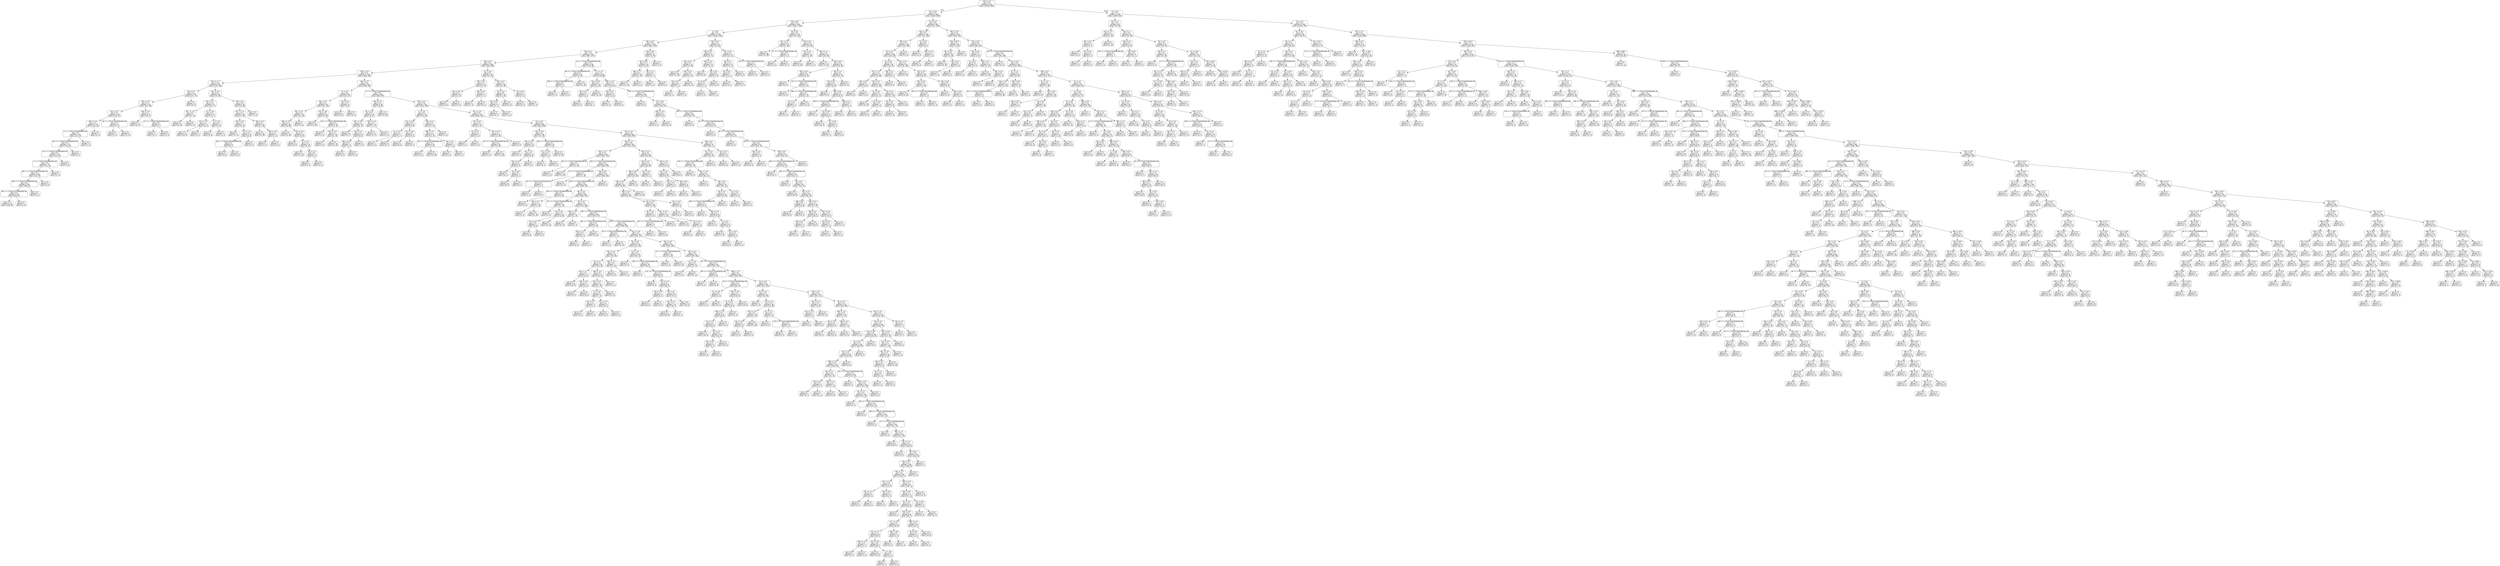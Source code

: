 digraph Tree {
node [shape=box, style="rounded", color="black", fontname=helvetica] ;
edge [fontname=helvetica] ;
0 [label="249 <= 1.5\ngini = 0.5\nsamples = 3411\nvalue = [2658, 2655]"] ;
1 [label="377 <= 0.5\ngini = 0.5\nsamples = 1981\nvalue = [1268, 1835]"] ;
0 -> 1 [labeldistance=2.5, labelangle=45, headlabel="True"] ;
2 [label="216 <= 0.5\ngini = 0.5\nsamples = 1525\nvalue = [1051, 1336]"] ;
1 -> 2 ;
3 [label="6 <= 0.6\ngini = 0.5\nsamples = 1400\nvalue = [1009, 1184]"] ;
2 -> 3 ;
4 [label="391 <= 0.6\ngini = 0.5\nsamples = 1333\nvalue = [990, 1102]"] ;
3 -> 4 ;
5 [label="378 <= 0.1\ngini = 0.5\nsamples = 1312\nvalue = [987, 1077]"] ;
4 -> 5 ;
6 [label="292 <= 0.1\ngini = 0.5\nsamples = 1164\nvalue = [847, 987]"] ;
5 -> 6 ;
7 [label="158 <= -6.3\ngini = 0.5\nsamples = 1115\nvalue = [836, 928]"] ;
6 -> 7 ;
8 [label="297 <= -4.4\ngini = 0.5\nsamples = 205\nvalue = [178, 138]"] ;
7 -> 8 ;
9 [label="125 <= 0.0\ngini = 0.4\nsamples = 145\nvalue = [147, 73]"] ;
8 -> 9 ;
10 [label="340 <= -4.0\ngini = 0.4\nsamples = 141\nvalue = [147, 68]"] ;
9 -> 10 ;
11 [label="223 <= -5.7\ngini = 0.5\nsamples = 126\nvalue = [122, 67]"] ;
10 -> 11 ;
12 [label="269 <= -3.6\ngini = 0.4\nsamples = 117\nvalue = [121, 56]"] ;
11 -> 12 ;
13 [label="6 <= -1.7014117331926443e+38\ngini = 0.4\nsamples = 115\nvalue = [121, 54]"] ;
12 -> 13 ;
14 [label="262 <= -1.7014117331926443e+38\ngini = 0.4\nsamples = 111\nvalue = [114, 54]"] ;
13 -> 14 ;
15 [label="111 <= -1.7014117331926443e+38\ngini = 0.4\nsamples = 110\nvalue = [114, 53]"] ;
14 -> 15 ;
16 [label="1 <= -1.7014117331926443e+38\ngini = 0.4\nsamples = 107\nvalue = [111, 53]"] ;
15 -> 16 ;
17 [label="357 <= -1.7014117331926443e+38\ngini = 0.4\nsamples = 106\nvalue = [110, 53]"] ;
16 -> 17 ;
18 [label="396 <= -1.7014117331926443e+38\ngini = 0.4\nsamples = 105\nvalue = [108, 53]"] ;
17 -> 18 ;
19 [label="381 <= -1.7014117331926443e+38\ngini = 0.4\nsamples = 104\nvalue = [108, 52]"] ;
18 -> 19 ;
20 [label="gini = 0.4\nsamples = 103\nvalue = [106, 52]"] ;
19 -> 20 ;
21 [label="gini = 0.0\nsamples = 1\nvalue = [2, 0]"] ;
19 -> 21 ;
22 [label="gini = 0.0\nsamples = 1\nvalue = [0, 1]"] ;
18 -> 22 ;
23 [label="gini = 0.0\nsamples = 1\nvalue = [2, 0]"] ;
17 -> 23 ;
24 [label="gini = 0.0\nsamples = 1\nvalue = [1, 0]"] ;
16 -> 24 ;
25 [label="gini = 0.0\nsamples = 3\nvalue = [3, 0]"] ;
15 -> 25 ;
26 [label="gini = 0.0\nsamples = 1\nvalue = [0, 1]"] ;
14 -> 26 ;
27 [label="gini = 0.0\nsamples = 4\nvalue = [7, 0]"] ;
13 -> 27 ;
28 [label="gini = 0.0\nsamples = 2\nvalue = [0, 2]"] ;
12 -> 28 ;
29 [label="36 <= -1.7014117331926443e+38\ngini = 0.2\nsamples = 9\nvalue = [1, 11]"] ;
11 -> 29 ;
30 [label="gini = 0.0\nsamples = 1\nvalue = [1, 0]"] ;
29 -> 30 ;
31 [label="gini = 0.0\nsamples = 8\nvalue = [0, 11]"] ;
29 -> 31 ;
32 [label="228 <= -0.3\ngini = 0.1\nsamples = 15\nvalue = [25, 1]"] ;
10 -> 32 ;
33 [label="gini = 0.0\nsamples = 12\nvalue = [21, 0]"] ;
32 -> 33 ;
34 [label="127 <= -1.7014117331926443e+38\ngini = 0.3\nsamples = 3\nvalue = [4, 1]"] ;
32 -> 34 ;
35 [label="gini = 0.0\nsamples = 1\nvalue = [0, 1]"] ;
34 -> 35 ;
36 [label="gini = 0.0\nsamples = 2\nvalue = [4, 0]"] ;
34 -> 36 ;
37 [label="gini = 0.0\nsamples = 4\nvalue = [0, 5]"] ;
9 -> 37 ;
38 [label="130 <= -4.0\ngini = 0.4\nsamples = 60\nvalue = [31, 65]"] ;
8 -> 38 ;
39 [label="307 <= -3.7\ngini = 0.5\nsamples = 21\nvalue = [22, 17]"] ;
38 -> 39 ;
40 [label="357 <= -1.9\ngini = 0.2\nsamples = 7\nvalue = [1, 10]"] ;
39 -> 40 ;
41 [label="gini = 0.0\nsamples = 6\nvalue = [0, 10]"] ;
40 -> 41 ;
42 [label="gini = 0.0\nsamples = 1\nvalue = [1, 0]"] ;
40 -> 42 ;
43 [label="31 <= -0.8\ngini = 0.4\nsamples = 14\nvalue = [21, 7]"] ;
39 -> 43 ;
44 [label="107 <= -1.9\ngini = 0.1\nsamples = 11\nvalue = [20, 1]"] ;
43 -> 44 ;
45 [label="gini = 0.0\nsamples = 10\nvalue = [20, 0]"] ;
44 -> 45 ;
46 [label="gini = 0.0\nsamples = 1\nvalue = [0, 1]"] ;
44 -> 46 ;
47 [label="0 <= -0.8\ngini = 0.2\nsamples = 3\nvalue = [1, 6]"] ;
43 -> 47 ;
48 [label="gini = 0.0\nsamples = 2\nvalue = [0, 6]"] ;
47 -> 48 ;
49 [label="gini = 0.0\nsamples = 1\nvalue = [1, 0]"] ;
47 -> 49 ;
50 [label="150 <= 0.2\ngini = 0.3\nsamples = 39\nvalue = [9, 48]"] ;
38 -> 50 ;
51 [label="307 <= -1.6\ngini = 0.2\nsamples = 38\nvalue = [7, 48]"] ;
50 -> 51 ;
52 [label="376 <= -3.8\ngini = 0.4\nsamples = 17\nvalue = [6, 18]"] ;
51 -> 52 ;
53 [label="gini = 0.0\nsamples = 7\nvalue = [0, 12]"] ;
52 -> 53 ;
54 [label="172 <= -1.5\ngini = 0.5\nsamples = 10\nvalue = [6, 6]"] ;
52 -> 54 ;
55 [label="184 <= -1.7014117331926443e+38\ngini = 0.4\nsamples = 8\nvalue = [6, 2]"] ;
54 -> 55 ;
56 [label="gini = 0.0\nsamples = 2\nvalue = [0, 2]"] ;
55 -> 56 ;
57 [label="gini = 0.0\nsamples = 6\nvalue = [6, 0]"] ;
55 -> 57 ;
58 [label="gini = 0.0\nsamples = 2\nvalue = [0, 4]"] ;
54 -> 58 ;
59 [label="138 <= -0.3\ngini = 0.1\nsamples = 21\nvalue = [1, 30]"] ;
51 -> 59 ;
60 [label="gini = 0.0\nsamples = 19\nvalue = [0, 28]"] ;
59 -> 60 ;
61 [label="283 <= -0.3\ngini = 0.4\nsamples = 2\nvalue = [1, 2]"] ;
59 -> 61 ;
62 [label="gini = 0.0\nsamples = 1\nvalue = [1, 0]"] ;
61 -> 62 ;
63 [label="gini = 0.0\nsamples = 1\nvalue = [0, 2]"] ;
61 -> 63 ;
64 [label="gini = 0.0\nsamples = 1\nvalue = [2, 0]"] ;
50 -> 64 ;
65 [label="336 <= -5.0\ngini = 0.5\nsamples = 910\nvalue = [658, 790]"] ;
7 -> 65 ;
66 [label="37 <= 0.1\ngini = 0.2\nsamples = 96\nvalue = [18, 137]"] ;
65 -> 66 ;
67 [label="98 <= -4.9\ngini = 0.2\nsamples = 90\nvalue = [13, 135]"] ;
66 -> 67 ;
68 [label="98 <= -4.9\ngini = 0.3\nsamples = 39\nvalue = [11, 50]"] ;
67 -> 68 ;
69 [label="386 <= -5.5\ngini = 0.2\nsamples = 38\nvalue = [8, 50]"] ;
68 -> 69 ;
70 [label="gini = 0.0\nsamples = 17\nvalue = [0, 29]"] ;
69 -> 70 ;
71 [label="376 <= -5.4\ngini = 0.4\nsamples = 21\nvalue = [8, 21]"] ;
69 -> 71 ;
72 [label="gini = 0.0\nsamples = 3\nvalue = [6, 0]"] ;
71 -> 72 ;
73 [label="57 <= -5.1\ngini = 0.2\nsamples = 18\nvalue = [2, 21]"] ;
71 -> 73 ;
74 [label="gini = 0.0\nsamples = 15\nvalue = [0, 20]"] ;
73 -> 74 ;
75 [label="48 <= -2.3\ngini = 0.4\nsamples = 3\nvalue = [2, 1]"] ;
73 -> 75 ;
76 [label="gini = 0.0\nsamples = 2\nvalue = [2, 0]"] ;
75 -> 76 ;
77 [label="gini = 0.0\nsamples = 1\nvalue = [0, 1]"] ;
75 -> 77 ;
78 [label="gini = 0.0\nsamples = 1\nvalue = [3, 0]"] ;
68 -> 78 ;
79 [label="319 <= -4.6\ngini = 0.0\nsamples = 51\nvalue = [2, 85]"] ;
67 -> 79 ;
80 [label="gini = 0.0\nsamples = 31\nvalue = [0, 53]"] ;
79 -> 80 ;
81 [label="123 <= -1.7014117331926443e+38\ngini = 0.1\nsamples = 20\nvalue = [2, 32]"] ;
79 -> 81 ;
82 [label="gini = 0.0\nsamples = 1\nvalue = [1, 0]"] ;
81 -> 82 ;
83 [label="183 <= -4.3\ngini = 0.1\nsamples = 19\nvalue = [1, 32]"] ;
81 -> 83 ;
84 [label="gini = 0.0\nsamples = 1\nvalue = [1, 0]"] ;
83 -> 84 ;
85 [label="gini = 0.0\nsamples = 18\nvalue = [0, 32]"] ;
83 -> 85 ;
86 [label="374 <= 0.3\ngini = 0.4\nsamples = 6\nvalue = [5, 2]"] ;
66 -> 86 ;
87 [label="gini = 0.0\nsamples = 4\nvalue = [5, 0]"] ;
86 -> 87 ;
88 [label="gini = 0.0\nsamples = 2\nvalue = [0, 2]"] ;
86 -> 88 ;
89 [label="71 <= -1.7014117331926443e+38\ngini = 0.5\nsamples = 814\nvalue = [640, 653]"] ;
65 -> 89 ;
90 [label="364 <= -1.6\ngini = 0.2\nsamples = 49\nvalue = [9, 59]"] ;
89 -> 90 ;
91 [label="56 <= -4.0\ngini = 0.4\nsamples = 29\nvalue = [9, 27]"] ;
90 -> 91 ;
92 [label="287 <= -4.5\ngini = 0.5\nsamples = 16\nvalue = [8, 10]"] ;
91 -> 92 ;
93 [label="gini = 0.0\nsamples = 6\nvalue = [0, 7]"] ;
92 -> 93 ;
94 [label="145 <= -4.7\ngini = 0.4\nsamples = 10\nvalue = [8, 3]"] ;
92 -> 94 ;
95 [label="366 <= -2.9\ngini = 0.4\nsamples = 4\nvalue = [1, 3]"] ;
94 -> 95 ;
96 [label="gini = 0.0\nsamples = 3\nvalue = [0, 3]"] ;
95 -> 96 ;
97 [label="gini = 0.0\nsamples = 1\nvalue = [1, 0]"] ;
95 -> 97 ;
98 [label="gini = 0.0\nsamples = 6\nvalue = [7, 0]"] ;
94 -> 98 ;
99 [label="364 <= -1.8\ngini = 0.1\nsamples = 13\nvalue = [1, 17]"] ;
91 -> 99 ;
100 [label="gini = 0.0\nsamples = 12\nvalue = [0, 17]"] ;
99 -> 100 ;
101 [label="gini = 0.0\nsamples = 1\nvalue = [1, 0]"] ;
99 -> 101 ;
102 [label="gini = 0.0\nsamples = 20\nvalue = [0, 32]"] ;
90 -> 102 ;
103 [label="304 <= -5.1\ngini = 0.5\nsamples = 765\nvalue = [631, 594]"] ;
89 -> 103 ;
104 [label="2 <= -3.9\ngini = 0.3\nsamples = 40\nvalue = [13, 49]"] ;
103 -> 104 ;
105 [label="172 <= -3.9\ngini = 0.5\nsamples = 13\nvalue = [9, 8]"] ;
104 -> 105 ;
106 [label="75 <= -5.3\ngini = 0.2\nsamples = 7\nvalue = [1, 7]"] ;
105 -> 106 ;
107 [label="gini = 0.0\nsamples = 1\nvalue = [1, 0]"] ;
106 -> 107 ;
108 [label="gini = 0.0\nsamples = 6\nvalue = [0, 7]"] ;
106 -> 108 ;
109 [label="211 <= -0.6\ngini = 0.2\nsamples = 6\nvalue = [8, 1]"] ;
105 -> 109 ;
110 [label="gini = 0.0\nsamples = 5\nvalue = [8, 0]"] ;
109 -> 110 ;
111 [label="gini = 0.0\nsamples = 1\nvalue = [0, 1]"] ;
109 -> 111 ;
112 [label="236 <= 0.1\ngini = 0.2\nsamples = 27\nvalue = [4, 41]"] ;
104 -> 112 ;
113 [label="288 <= -0.2\ngini = 0.1\nsamples = 26\nvalue = [3, 41]"] ;
112 -> 113 ;
114 [label="98 <= -1.7014117331926443e+38\ngini = 0.1\nsamples = 24\nvalue = [2, 40]"] ;
113 -> 114 ;
115 [label="gini = 0.0\nsamples = 1\nvalue = [2, 0]"] ;
114 -> 115 ;
116 [label="gini = 0.0\nsamples = 23\nvalue = [0, 40]"] ;
114 -> 116 ;
117 [label="39 <= -0.1\ngini = 0.5\nsamples = 2\nvalue = [1, 1]"] ;
113 -> 117 ;
118 [label="gini = 0.0\nsamples = 1\nvalue = [1, 0]"] ;
117 -> 118 ;
119 [label="gini = 0.0\nsamples = 1\nvalue = [0, 1]"] ;
117 -> 119 ;
120 [label="gini = 0.0\nsamples = 1\nvalue = [1, 0]"] ;
112 -> 120 ;
121 [label="257 <= -4.9\ngini = 0.5\nsamples = 725\nvalue = [618, 545]"] ;
103 -> 121 ;
122 [label="20 <= -5.0\ngini = 0.2\nsamples = 27\nvalue = [4, 37]"] ;
121 -> 122 ;
123 [label="75 <= -5.1\ngini = 0.4\nsamples = 3\nvalue = [2, 1]"] ;
122 -> 123 ;
124 [label="gini = 0.0\nsamples = 1\nvalue = [0, 1]"] ;
123 -> 124 ;
125 [label="gini = 0.0\nsamples = 2\nvalue = [2, 0]"] ;
123 -> 125 ;
126 [label="333 <= -0.4\ngini = 0.1\nsamples = 24\nvalue = [2, 36]"] ;
122 -> 126 ;
127 [label="247 <= -1.7014117331926443e+38\ngini = 0.1\nsamples = 23\nvalue = [1, 36]"] ;
126 -> 127 ;
128 [label="gini = 0.0\nsamples = 1\nvalue = [1, 0]"] ;
127 -> 128 ;
129 [label="gini = 0.0\nsamples = 22\nvalue = [0, 36]"] ;
127 -> 129 ;
130 [label="gini = 0.0\nsamples = 1\nvalue = [1, 0]"] ;
126 -> 130 ;
131 [label="13 <= -5.0\ngini = 0.5\nsamples = 698\nvalue = [614, 508]"] ;
121 -> 131 ;
132 [label="125 <= -2.8\ngini = 0.3\nsamples = 36\nvalue = [11, 39]"] ;
131 -> 132 ;
133 [label="392 <= -4.4\ngini = 0.5\nsamples = 13\nvalue = [9, 8]"] ;
132 -> 133 ;
134 [label="gini = 0.0\nsamples = 3\nvalue = [0, 4]"] ;
133 -> 134 ;
135 [label="94 <= -0.7\ngini = 0.4\nsamples = 10\nvalue = [9, 4]"] ;
133 -> 135 ;
136 [label="159 <= -4.0\ngini = 0.3\nsamples = 8\nvalue = [9, 2]"] ;
135 -> 136 ;
137 [label="gini = 0.0\nsamples = 1\nvalue = [0, 1]"] ;
136 -> 137 ;
138 [label="61 <= -0.6\ngini = 0.2\nsamples = 7\nvalue = [9, 1]"] ;
136 -> 138 ;
139 [label="gini = 0.0\nsamples = 6\nvalue = [9, 0]"] ;
138 -> 139 ;
140 [label="gini = 0.0\nsamples = 1\nvalue = [0, 1]"] ;
138 -> 140 ;
141 [label="gini = 0.0\nsamples = 2\nvalue = [0, 2]"] ;
135 -> 141 ;
142 [label="300 <= -1.7014117331926443e+38\ngini = 0.1\nsamples = 23\nvalue = [2, 31]"] ;
132 -> 142 ;
143 [label="171 <= -2.6\ngini = 0.4\nsamples = 3\nvalue = [2, 1]"] ;
142 -> 143 ;
144 [label="gini = 0.0\nsamples = 1\nvalue = [0, 1]"] ;
143 -> 144 ;
145 [label="gini = 0.0\nsamples = 2\nvalue = [2, 0]"] ;
143 -> 145 ;
146 [label="gini = 0.0\nsamples = 20\nvalue = [0, 30]"] ;
142 -> 146 ;
147 [label="247 <= -0.2\ngini = 0.5\nsamples = 662\nvalue = [603, 469]"] ;
131 -> 147 ;
148 [label="263 <= -0.4\ngini = 0.5\nsamples = 595\nvalue = [521, 442]"] ;
147 -> 148 ;
149 [label="195 <= -5.7\ngini = 0.5\nsamples = 532\nvalue = [487, 374]"] ;
148 -> 149 ;
150 [label="204 <= -1.7014117331926443e+38\ngini = 0.1\nsamples = 13\nvalue = [1, 18]"] ;
149 -> 150 ;
151 [label="gini = 0.0\nsamples = 1\nvalue = [1, 0]"] ;
150 -> 151 ;
152 [label="gini = 0.0\nsamples = 12\nvalue = [0, 18]"] ;
150 -> 152 ;
153 [label="250 <= -1.7014117331926443e+38\ngini = 0.5\nsamples = 519\nvalue = [486, 356]"] ;
149 -> 153 ;
154 [label="76 <= -1.7014117331926443e+38\ngini = 0.1\nsamples = 12\nvalue = [1, 16]"] ;
153 -> 154 ;
155 [label="114 <= -1.7014117331926443e+38\ngini = 0.4\nsamples = 3\nvalue = [1, 2]"] ;
154 -> 155 ;
156 [label="gini = 0.0\nsamples = 1\nvalue = [1, 0]"] ;
155 -> 156 ;
157 [label="gini = 0.0\nsamples = 2\nvalue = [0, 2]"] ;
155 -> 157 ;
158 [label="gini = 0.0\nsamples = 9\nvalue = [0, 14]"] ;
154 -> 158 ;
159 [label="236 <= 0.0\ngini = 0.5\nsamples = 507\nvalue = [485, 340]"] ;
153 -> 159 ;
160 [label="149 <= -1.7014117331926443e+38\ngini = 0.5\nsamples = 503\nvalue = [485, 331]"] ;
159 -> 160 ;
161 [label="230 <= -1.7014117331926443e+38\ngini = 0.2\nsamples = 14\nvalue = [3, 19]"] ;
160 -> 161 ;
162 [label="gini = 0.0\nsamples = 1\nvalue = [2, 0]"] ;
161 -> 162 ;
163 [label="348 <= -4.2\ngini = 0.1\nsamples = 13\nvalue = [1, 19]"] ;
161 -> 163 ;
164 [label="gini = 0.0\nsamples = 1\nvalue = [1, 0]"] ;
163 -> 164 ;
165 [label="gini = 0.0\nsamples = 12\nvalue = [0, 19]"] ;
163 -> 165 ;
166 [label="86 <= -5.2\ngini = 0.5\nsamples = 489\nvalue = [482, 312]"] ;
160 -> 166 ;
167 [label="115 <= -1.7014117331926443e+38\ngini = 0.4\nsamples = 18\nvalue = [11, 24]"] ;
166 -> 167 ;
168 [label="gini = 0.0\nsamples = 2\nvalue = [5, 0]"] ;
167 -> 168 ;
169 [label="25 <= -4.0\ngini = 0.3\nsamples = 16\nvalue = [6, 24]"] ;
167 -> 169 ;
170 [label="20 <= -4.3\ngini = 0.5\nsamples = 7\nvalue = [6, 6]"] ;
169 -> 170 ;
171 [label="gini = 0.0\nsamples = 4\nvalue = [0, 6]"] ;
170 -> 171 ;
172 [label="gini = 0.0\nsamples = 3\nvalue = [6, 0]"] ;
170 -> 172 ;
173 [label="gini = 0.0\nsamples = 9\nvalue = [0, 18]"] ;
169 -> 173 ;
174 [label="49 <= -5.2\ngini = 0.5\nsamples = 471\nvalue = [471, 288]"] ;
166 -> 174 ;
175 [label="283 <= -1.0\ngini = 0.1\nsamples = 9\nvalue = [1, 13]"] ;
174 -> 175 ;
176 [label="gini = 0.0\nsamples = 8\nvalue = [0, 13]"] ;
175 -> 176 ;
177 [label="gini = 0.0\nsamples = 1\nvalue = [1, 0]"] ;
175 -> 177 ;
178 [label="358 <= -1.7014117331926443e+38\ngini = 0.5\nsamples = 462\nvalue = [470, 275]"] ;
174 -> 178 ;
179 [label="160 <= -1.7014117331926443e+38\ngini = 0.2\nsamples = 11\nvalue = [2, 16]"] ;
178 -> 179 ;
180 [label="303 <= -2.4\ngini = 0.4\nsamples = 2\nvalue = [2, 1]"] ;
179 -> 180 ;
181 [label="gini = 0.0\nsamples = 1\nvalue = [2, 0]"] ;
180 -> 181 ;
182 [label="gini = 0.0\nsamples = 1\nvalue = [0, 1]"] ;
180 -> 182 ;
183 [label="gini = 0.0\nsamples = 9\nvalue = [0, 15]"] ;
179 -> 183 ;
184 [label="125 <= -1.7014117331926443e+38\ngini = 0.5\nsamples = 451\nvalue = [468, 259]"] ;
178 -> 184 ;
185 [label="18 <= -1.7014117331926443e+38\ngini = 0.1\nsamples = 7\nvalue = [1, 12]"] ;
184 -> 185 ;
186 [label="gini = 0.0\nsamples = 1\nvalue = [1, 0]"] ;
185 -> 186 ;
187 [label="gini = 0.0\nsamples = 6\nvalue = [0, 12]"] ;
185 -> 187 ;
188 [label="223 <= -3.6\ngini = 0.5\nsamples = 444\nvalue = [467, 247]"] ;
184 -> 188 ;
189 [label="36 <= -4.3\ngini = 0.4\nsamples = 102\nvalue = [127, 39]"] ;
188 -> 189 ;
190 [label="387 <= -4.1\ngini = 0.5\nsamples = 43\nvalue = [43, 26]"] ;
189 -> 190 ;
191 [label="16 <= -4.7\ngini = 0.4\nsamples = 36\nvalue = [42, 16]"] ;
190 -> 191 ;
192 [label="89 <= -4.7\ngini = 0.1\nsamples = 14\nvalue = [24, 2]"] ;
191 -> 192 ;
193 [label="gini = 0.0\nsamples = 10\nvalue = [18, 0]"] ;
192 -> 193 ;
194 [label="263 <= -4.6\ngini = 0.4\nsamples = 4\nvalue = [6, 2]"] ;
192 -> 194 ;
195 [label="gini = 0.0\nsamples = 2\nvalue = [0, 2]"] ;
194 -> 195 ;
196 [label="gini = 0.0\nsamples = 2\nvalue = [6, 0]"] ;
194 -> 196 ;
197 [label="338 <= -4.4\ngini = 0.5\nsamples = 22\nvalue = [18, 14]"] ;
191 -> 197 ;
198 [label="242 <= -4.5\ngini = 0.4\nsamples = 15\nvalue = [7, 14]"] ;
197 -> 198 ;
199 [label="77 <= -4.6\ngini = 0.4\nsamples = 9\nvalue = [7, 3]"] ;
198 -> 199 ;
200 [label="213 <= -4.7\ngini = 0.4\nsamples = 3\nvalue = [1, 2]"] ;
199 -> 200 ;
201 [label="gini = 0.0\nsamples = 2\nvalue = [0, 2]"] ;
200 -> 201 ;
202 [label="gini = 0.0\nsamples = 1\nvalue = [1, 0]"] ;
200 -> 202 ;
203 [label="174 <= -4.5\ngini = 0.2\nsamples = 6\nvalue = [6, 1]"] ;
199 -> 203 ;
204 [label="gini = 0.0\nsamples = 5\nvalue = [6, 0]"] ;
203 -> 204 ;
205 [label="gini = 0.0\nsamples = 1\nvalue = [0, 1]"] ;
203 -> 205 ;
206 [label="gini = 0.0\nsamples = 6\nvalue = [0, 11]"] ;
198 -> 206 ;
207 [label="gini = 0.0\nsamples = 7\nvalue = [11, 0]"] ;
197 -> 207 ;
208 [label="286 <= -3.1\ngini = 0.2\nsamples = 7\nvalue = [1, 10]"] ;
190 -> 208 ;
209 [label="gini = 0.0\nsamples = 6\nvalue = [0, 10]"] ;
208 -> 209 ;
210 [label="gini = 0.0\nsamples = 1\nvalue = [1, 0]"] ;
208 -> 210 ;
211 [label="10 <= -4.3\ngini = 0.2\nsamples = 59\nvalue = [84, 13]"] ;
189 -> 211 ;
212 [label="gini = 0.0\nsamples = 4\nvalue = [0, 5]"] ;
211 -> 212 ;
213 [label="285 <= -1.7014117331926443e+38\ngini = 0.2\nsamples = 55\nvalue = [84, 8]"] ;
211 -> 213 ;
214 [label="gini = 0.0\nsamples = 2\nvalue = [0, 2]"] ;
213 -> 214 ;
215 [label="114 <= -1.7014117331926443e+38\ngini = 0.1\nsamples = 53\nvalue = [84, 6]"] ;
213 -> 215 ;
216 [label="gini = 0.0\nsamples = 2\nvalue = [0, 3]"] ;
215 -> 216 ;
217 [label="337 <= -4.3\ngini = 0.1\nsamples = 51\nvalue = [84, 3]"] ;
215 -> 217 ;
218 [label="148 <= -3.9\ngini = 0.4\nsamples = 5\nvalue = [5, 2]"] ;
217 -> 218 ;
219 [label="gini = 0.0\nsamples = 4\nvalue = [5, 0]"] ;
218 -> 219 ;
220 [label="gini = 0.0\nsamples = 1\nvalue = [0, 2]"] ;
218 -> 220 ;
221 [label="28 <= -4.1\ngini = 0.0\nsamples = 46\nvalue = [79, 1]"] ;
217 -> 221 ;
222 [label="192 <= -4.1\ngini = 0.1\nsamples = 15\nvalue = [26, 1]"] ;
221 -> 222 ;
223 [label="gini = 0.0\nsamples = 14\nvalue = [26, 0]"] ;
222 -> 223 ;
224 [label="gini = 0.0\nsamples = 1\nvalue = [0, 1]"] ;
222 -> 224 ;
225 [label="gini = 0.0\nsamples = 31\nvalue = [53, 0]"] ;
221 -> 225 ;
226 [label="342 <= -3.5\ngini = 0.5\nsamples = 342\nvalue = [340, 208]"] ;
188 -> 226 ;
227 [label="57 <= -1.7014117331926443e+38\ngini = 0.1\nsamples = 15\nvalue = [1, 25]"] ;
226 -> 227 ;
228 [label="gini = 0.0\nsamples = 1\nvalue = [1, 0]"] ;
227 -> 228 ;
229 [label="gini = 0.0\nsamples = 14\nvalue = [0, 25]"] ;
227 -> 229 ;
230 [label="316 <= -3.4\ngini = 0.5\nsamples = 327\nvalue = [339, 183]"] ;
226 -> 230 ;
231 [label="21 <= -3.3\ngini = 0.2\nsamples = 8\nvalue = [2, 13]"] ;
230 -> 231 ;
232 [label="gini = 0.0\nsamples = 1\nvalue = [2, 0]"] ;
231 -> 232 ;
233 [label="gini = 0.0\nsamples = 7\nvalue = [0, 13]"] ;
231 -> 233 ;
234 [label="56 <= -1.7014117331926443e+38\ngini = 0.4\nsamples = 319\nvalue = [337, 170]"] ;
230 -> 234 ;
235 [label="156 <= -1.7014117331926443e+38\ngini = 0.2\nsamples = 5\nvalue = [1, 8]"] ;
234 -> 235 ;
236 [label="gini = 0.0\nsamples = 1\nvalue = [1, 0]"] ;
235 -> 236 ;
237 [label="gini = 0.0\nsamples = 4\nvalue = [0, 8]"] ;
235 -> 237 ;
238 [label="388 <= -2.2\ngini = 0.4\nsamples = 314\nvalue = [336, 162]"] ;
234 -> 238 ;
239 [label="39 <= -1.7014117331926443e+38\ngini = 0.3\nsamples = 50\nvalue = [63, 12]"] ;
238 -> 239 ;
240 [label="57 <= -3.8\ngini = 0.4\nsamples = 3\nvalue = [1, 3]"] ;
239 -> 240 ;
241 [label="gini = 0.0\nsamples = 1\nvalue = [1, 0]"] ;
240 -> 241 ;
242 [label="gini = 0.0\nsamples = 2\nvalue = [0, 3]"] ;
240 -> 242 ;
243 [label="253 <= -2.3\ngini = 0.2\nsamples = 47\nvalue = [62, 9]"] ;
239 -> 243 ;
244 [label="31 <= -2.2\ngini = 0.4\nsamples = 27\nvalue = [29, 9]"] ;
243 -> 244 ;
245 [label="360 <= -2.3\ngini = 0.3\nsamples = 23\nvalue = [29, 5]"] ;
244 -> 245 ;
246 [label="19 <= -3.1\ngini = 0.2\nsamples = 21\nvalue = [29, 3]"] ;
245 -> 246 ;
247 [label="gini = 0.0\nsamples = 11\nvalue = [16, 0]"] ;
246 -> 247 ;
248 [label="13 <= -2.7\ngini = 0.3\nsamples = 10\nvalue = [13, 3]"] ;
246 -> 248 ;
249 [label="372 <= -3.1\ngini = 0.5\nsamples = 4\nvalue = [3, 3]"] ;
248 -> 249 ;
250 [label="gini = 0.0\nsamples = 1\nvalue = [3, 0]"] ;
249 -> 250 ;
251 [label="gini = 0.0\nsamples = 3\nvalue = [0, 3]"] ;
249 -> 251 ;
252 [label="gini = 0.0\nsamples = 6\nvalue = [10, 0]"] ;
248 -> 252 ;
253 [label="gini = 0.0\nsamples = 2\nvalue = [0, 2]"] ;
245 -> 253 ;
254 [label="gini = 0.0\nsamples = 4\nvalue = [0, 4]"] ;
244 -> 254 ;
255 [label="gini = 0.0\nsamples = 20\nvalue = [33, 0]"] ;
243 -> 255 ;
256 [label="35 <= -1.9\ngini = 0.5\nsamples = 264\nvalue = [273, 150]"] ;
238 -> 256 ;
257 [label="217 <= -2.2\ngini = 0.4\nsamples = 31\nvalue = [16, 38]"] ;
256 -> 257 ;
258 [label="gini = 0.0\nsamples = 3\nvalue = [7, 0]"] ;
257 -> 258 ;
259 [label="237 <= -1.6\ngini = 0.3\nsamples = 28\nvalue = [9, 38]"] ;
257 -> 259 ;
260 [label="378 <= -2.0\ngini = 0.1\nsamples = 19\nvalue = [2, 33]"] ;
259 -> 260 ;
261 [label="134 <= -2.0\ngini = 0.4\nsamples = 5\nvalue = [2, 5]"] ;
260 -> 261 ;
262 [label="gini = 0.0\nsamples = 3\nvalue = [0, 5]"] ;
261 -> 262 ;
263 [label="gini = 0.0\nsamples = 2\nvalue = [2, 0]"] ;
261 -> 263 ;
264 [label="gini = 0.0\nsamples = 14\nvalue = [0, 28]"] ;
260 -> 264 ;
265 [label="67 <= -2.7\ngini = 0.5\nsamples = 9\nvalue = [7, 5]"] ;
259 -> 265 ;
266 [label="gini = 0.0\nsamples = 3\nvalue = [0, 3]"] ;
265 -> 266 ;
267 [label="170 <= -1.7014117331926443e+38\ngini = 0.3\nsamples = 6\nvalue = [7, 2]"] ;
265 -> 267 ;
268 [label="gini = 0.0\nsamples = 2\nvalue = [0, 2]"] ;
267 -> 268 ;
269 [label="gini = 0.0\nsamples = 4\nvalue = [7, 0]"] ;
267 -> 269 ;
270 [label="160 <= -2.0\ngini = 0.4\nsamples = 233\nvalue = [257, 112]"] ;
256 -> 270 ;
271 [label="331 <= -1.9\ngini = 0.3\nsamples = 10\nvalue = [3, 14]"] ;
270 -> 271 ;
272 [label="314 <= -2.0\ngini = 0.4\nsamples = 4\nvalue = [3, 1]"] ;
271 -> 272 ;
273 [label="gini = 0.0\nsamples = 1\nvalue = [0, 1]"] ;
272 -> 273 ;
274 [label="gini = 0.0\nsamples = 3\nvalue = [3, 0]"] ;
272 -> 274 ;
275 [label="gini = 0.0\nsamples = 6\nvalue = [0, 13]"] ;
271 -> 275 ;
276 [label="46 <= -2.0\ngini = 0.4\nsamples = 223\nvalue = [254, 98]"] ;
270 -> 276 ;
277 [label="338 <= -1.2\ngini = 0.5\nsamples = 13\nvalue = [7, 12]"] ;
276 -> 277 ;
278 [label="60 <= -2.0\ngini = 0.4\nsamples = 6\nvalue = [6, 3]"] ;
277 -> 278 ;
279 [label="gini = 0.0\nsamples = 2\nvalue = [0, 3]"] ;
278 -> 279 ;
280 [label="gini = 0.0\nsamples = 4\nvalue = [6, 0]"] ;
278 -> 280 ;
281 [label="366 <= -0.7\ngini = 0.2\nsamples = 7\nvalue = [1, 9]"] ;
277 -> 281 ;
282 [label="gini = 0.0\nsamples = 6\nvalue = [0, 9]"] ;
281 -> 282 ;
283 [label="gini = 0.0\nsamples = 1\nvalue = [1, 0]"] ;
281 -> 283 ;
284 [label="342 <= -0.1\ngini = 0.4\nsamples = 210\nvalue = [247, 86]"] ;
276 -> 284 ;
285 [label="370 <= -0.4\ngini = 0.4\nsamples = 206\nvalue = [246, 79]"] ;
284 -> 285 ;
286 [label="215 <= -0.0\ngini = 0.3\nsamples = 183\nvalue = [229, 59]"] ;
285 -> 286 ;
287 [label="33 <= 0.2\ngini = 0.3\nsamples = 182\nvalue = [229, 55]"] ;
286 -> 287 ;
288 [label="124 <= -0.2\ngini = 0.3\nsamples = 180\nvalue = [229, 52]"] ;
287 -> 288 ;
289 [label="388 <= -1.8\ngini = 0.3\nsamples = 178\nvalue = [229, 50]"] ;
288 -> 289 ;
290 [label="181 <= -1.7\ngini = 0.5\nsamples = 15\nvalue = [12, 10]"] ;
289 -> 290 ;
291 [label="243 <= -2.2\ngini = 0.2\nsamples = 8\nvalue = [11, 1]"] ;
290 -> 291 ;
292 [label="gini = 0.0\nsamples = 1\nvalue = [0, 1]"] ;
291 -> 292 ;
293 [label="gini = 0.0\nsamples = 7\nvalue = [11, 0]"] ;
291 -> 293 ;
294 [label="380 <= -1.3\ngini = 0.2\nsamples = 7\nvalue = [1, 9]"] ;
290 -> 294 ;
295 [label="gini = 0.0\nsamples = 6\nvalue = [0, 9]"] ;
294 -> 295 ;
296 [label="gini = 0.0\nsamples = 1\nvalue = [1, 0]"] ;
294 -> 296 ;
297 [label="65 <= -1.7014117331926443e+38\ngini = 0.3\nsamples = 163\nvalue = [217, 40]"] ;
289 -> 297 ;
298 [label="gini = 0.0\nsamples = 2\nvalue = [0, 2]"] ;
297 -> 298 ;
299 [label="384 <= -0.3\ngini = 0.3\nsamples = 161\nvalue = [217, 38]"] ;
297 -> 299 ;
300 [label="95 <= -2.1\ngini = 0.2\nsamples = 159\nvalue = [217, 35]"] ;
299 -> 300 ;
301 [label="gini = 0.0\nsamples = 2\nvalue = [0, 3]"] ;
300 -> 301 ;
302 [label="162 <= -1.7014117331926443e+38\ngini = 0.2\nsamples = 157\nvalue = [217, 32]"] ;
300 -> 302 ;
303 [label="gini = 0.0\nsamples = 2\nvalue = [0, 4]"] ;
302 -> 303 ;
304 [label="359 <= -1.7014117331926443e+38\ngini = 0.2\nsamples = 155\nvalue = [217, 28]"] ;
302 -> 304 ;
305 [label="gini = 0.0\nsamples = 2\nvalue = [0, 2]"] ;
304 -> 305 ;
306 [label="11 <= -1.7014117331926443e+38\ngini = 0.2\nsamples = 153\nvalue = [217, 26]"] ;
304 -> 306 ;
307 [label="gini = 0.0\nsamples = 1\nvalue = [0, 1]"] ;
306 -> 307 ;
308 [label="394 <= -1.3\ngini = 0.2\nsamples = 152\nvalue = [217, 25]"] ;
306 -> 308 ;
309 [label="gini = 0.0\nsamples = 37\nvalue = [69, 0]"] ;
308 -> 309 ;
310 [label="316 <= -1.4\ngini = 0.2\nsamples = 115\nvalue = [148, 25]"] ;
308 -> 310 ;
311 [label="gini = 0.0\nsamples = 5\nvalue = [0, 6]"] ;
310 -> 311 ;
312 [label="89 <= 0.1\ngini = 0.2\nsamples = 110\nvalue = [148, 19]"] ;
310 -> 312 ;
313 [label="120 <= -0.1\ngini = 0.2\nsamples = 109\nvalue = [148, 18]"] ;
312 -> 313 ;
314 [label="249 <= -1.3\ngini = 0.2\nsamples = 108\nvalue = [148, 17]"] ;
313 -> 314 ;
315 [label="347 <= -1.0\ngini = 0.4\nsamples = 11\nvalue = [10, 5]"] ;
314 -> 315 ;
316 [label="337 <= -1.4\ngini = 0.2\nsamples = 8\nvalue = [9, 1]"] ;
315 -> 316 ;
317 [label="gini = 0.0\nsamples = 1\nvalue = [0, 1]"] ;
316 -> 317 ;
318 [label="gini = 0.0\nsamples = 7\nvalue = [9, 0]"] ;
316 -> 318 ;
319 [label="181 <= -0.5\ngini = 0.3\nsamples = 3\nvalue = [1, 4]"] ;
315 -> 319 ;
320 [label="gini = 0.0\nsamples = 2\nvalue = [0, 4]"] ;
319 -> 320 ;
321 [label="gini = 0.0\nsamples = 1\nvalue = [1, 0]"] ;
319 -> 321 ;
322 [label="248 <= -0.6\ngini = 0.1\nsamples = 97\nvalue = [138, 12]"] ;
314 -> 322 ;
323 [label="150 <= -0.6\ngini = 0.2\nsamples = 75\nvalue = [97, 12]"] ;
322 -> 323 ;
324 [label="70 <= -1.6\ngini = 0.1\nsamples = 70\nvalue = [95, 8]"] ;
323 -> 324 ;
325 [label="gini = 0.0\nsamples = 1\nvalue = [0, 1]"] ;
324 -> 325 ;
326 [label="218 <= -0.9\ngini = 0.1\nsamples = 69\nvalue = [95, 7]"] ;
324 -> 326 ;
327 [label="127 <= -0.9\ngini = 0.2\nsamples = 34\nvalue = [40, 6]"] ;
326 -> 327 ;
328 [label="372 <= -1.5\ngini = 0.1\nsamples = 29\nvalue = [39, 2]"] ;
327 -> 328 ;
329 [label="349 <= -1.0\ngini = 0.5\nsamples = 2\nvalue = [1, 1]"] ;
328 -> 329 ;
330 [label="gini = 0.0\nsamples = 1\nvalue = [0, 1]"] ;
329 -> 330 ;
331 [label="gini = 0.0\nsamples = 1\nvalue = [1, 0]"] ;
329 -> 331 ;
332 [label="257 <= -0.9\ngini = 0.0\nsamples = 27\nvalue = [38, 1]"] ;
328 -> 332 ;
333 [label="gini = 0.0\nsamples = 25\nvalue = [37, 0]"] ;
332 -> 333 ;
334 [label="2 <= -0.9\ngini = 0.5\nsamples = 2\nvalue = [1, 1]"] ;
332 -> 334 ;
335 [label="gini = 0.0\nsamples = 1\nvalue = [0, 1]"] ;
334 -> 335 ;
336 [label="gini = 0.0\nsamples = 1\nvalue = [1, 0]"] ;
334 -> 336 ;
337 [label="205 <= -0.8\ngini = 0.3\nsamples = 5\nvalue = [1, 4]"] ;
327 -> 337 ;
338 [label="gini = 0.0\nsamples = 4\nvalue = [0, 4]"] ;
337 -> 338 ;
339 [label="gini = 0.0\nsamples = 1\nvalue = [1, 0]"] ;
337 -> 339 ;
340 [label="298 <= -1.0\ngini = 0.0\nsamples = 35\nvalue = [55, 1]"] ;
326 -> 340 ;
341 [label="76 <= -0.8\ngini = 0.4\nsamples = 3\nvalue = [2, 1]"] ;
340 -> 341 ;
342 [label="gini = 0.0\nsamples = 2\nvalue = [2, 0]"] ;
341 -> 342 ;
343 [label="gini = 0.0\nsamples = 1\nvalue = [0, 1]"] ;
341 -> 343 ;
344 [label="gini = 0.0\nsamples = 32\nvalue = [53, 0]"] ;
340 -> 344 ;
345 [label="147 <= -0.4\ngini = 0.4\nsamples = 5\nvalue = [2, 4]"] ;
323 -> 345 ;
346 [label="gini = 0.0\nsamples = 3\nvalue = [0, 4]"] ;
345 -> 346 ;
347 [label="gini = 0.0\nsamples = 2\nvalue = [2, 0]"] ;
345 -> 347 ;
348 [label="gini = 0.0\nsamples = 22\nvalue = [41, 0]"] ;
322 -> 348 ;
349 [label="gini = 0.0\nsamples = 1\nvalue = [0, 1]"] ;
313 -> 349 ;
350 [label="gini = 0.0\nsamples = 1\nvalue = [0, 1]"] ;
312 -> 350 ;
351 [label="gini = 0.0\nsamples = 2\nvalue = [0, 3]"] ;
299 -> 351 ;
352 [label="gini = 0.0\nsamples = 2\nvalue = [0, 2]"] ;
288 -> 352 ;
353 [label="gini = 0.0\nsamples = 2\nvalue = [0, 3]"] ;
287 -> 353 ;
354 [label="gini = 0.0\nsamples = 1\nvalue = [0, 4]"] ;
286 -> 354 ;
355 [label="115 <= -0.5\ngini = 0.5\nsamples = 23\nvalue = [17, 20]"] ;
285 -> 355 ;
356 [label="312 <= -0.2\ngini = 0.4\nsamples = 17\nvalue = [7, 20]"] ;
355 -> 356 ;
357 [label="287 <= -0.5\ngini = 0.3\nsamples = 16\nvalue = [5, 20]"] ;
356 -> 357 ;
358 [label="126 <= -0.7\ngini = 0.5\nsamples = 6\nvalue = [5, 4]"] ;
357 -> 358 ;
359 [label="78 <= -1.1\ngini = 0.3\nsamples = 4\nvalue = [1, 4]"] ;
358 -> 359 ;
360 [label="gini = 0.0\nsamples = 1\nvalue = [1, 0]"] ;
359 -> 360 ;
361 [label="gini = 0.0\nsamples = 3\nvalue = [0, 4]"] ;
359 -> 361 ;
362 [label="gini = 0.0\nsamples = 2\nvalue = [4, 0]"] ;
358 -> 362 ;
363 [label="gini = 0.0\nsamples = 10\nvalue = [0, 16]"] ;
357 -> 363 ;
364 [label="gini = 0.0\nsamples = 1\nvalue = [2, 0]"] ;
356 -> 364 ;
365 [label="gini = 0.0\nsamples = 6\nvalue = [10, 0]"] ;
355 -> 365 ;
366 [label="245 <= -0.7\ngini = 0.2\nsamples = 4\nvalue = [1, 7]"] ;
284 -> 366 ;
367 [label="gini = 0.0\nsamples = 3\nvalue = [0, 7]"] ;
366 -> 367 ;
368 [label="gini = 0.0\nsamples = 1\nvalue = [1, 0]"] ;
366 -> 368 ;
369 [label="gini = 0.0\nsamples = 4\nvalue = [0, 9]"] ;
159 -> 369 ;
370 [label="165 <= -0.2\ngini = 0.4\nsamples = 63\nvalue = [34, 68]"] ;
148 -> 370 ;
371 [label="335 <= -0.1\ngini = 0.3\nsamples = 46\nvalue = [15, 59]"] ;
370 -> 371 ;
372 [label="385 <= 0.5\ngini = 0.3\nsamples = 42\nvalue = [10, 58]"] ;
371 -> 372 ;
373 [label="139 <= -0.3\ngini = 0.2\nsamples = 41\nvalue = [8, 58]"] ;
372 -> 373 ;
374 [label="359 <= -0.3\ngini = 0.3\nsamples = 29\nvalue = [8, 32]"] ;
373 -> 374 ;
375 [label="322 <= -0.6\ngini = 0.2\nsamples = 24\nvalue = [3, 29]"] ;
374 -> 375 ;
376 [label="38 <= -0.4\ngini = 0.4\nsamples = 6\nvalue = [2, 5]"] ;
375 -> 376 ;
377 [label="327 <= -1.7014117331926443e+38\ngini = 0.4\nsamples = 3\nvalue = [2, 1]"] ;
376 -> 377 ;
378 [label="gini = 0.0\nsamples = 1\nvalue = [0, 1]"] ;
377 -> 378 ;
379 [label="gini = 0.0\nsamples = 2\nvalue = [2, 0]"] ;
377 -> 379 ;
380 [label="gini = 0.0\nsamples = 3\nvalue = [0, 4]"] ;
376 -> 380 ;
381 [label="207 <= -0.3\ngini = 0.1\nsamples = 18\nvalue = [1, 24]"] ;
375 -> 381 ;
382 [label="gini = 0.0\nsamples = 14\nvalue = [0, 21]"] ;
381 -> 382 ;
383 [label="48 <= -0.3\ngini = 0.4\nsamples = 4\nvalue = [1, 3]"] ;
381 -> 383 ;
384 [label="gini = 0.0\nsamples = 1\nvalue = [1, 0]"] ;
383 -> 384 ;
385 [label="gini = 0.0\nsamples = 3\nvalue = [0, 3]"] ;
383 -> 385 ;
386 [label="244 <= -0.3\ngini = 0.5\nsamples = 5\nvalue = [5, 3]"] ;
374 -> 386 ;
387 [label="gini = 0.0\nsamples = 3\nvalue = [5, 0]"] ;
386 -> 387 ;
388 [label="gini = 0.0\nsamples = 2\nvalue = [0, 3]"] ;
386 -> 388 ;
389 [label="gini = 0.0\nsamples = 12\nvalue = [0, 26]"] ;
373 -> 389 ;
390 [label="gini = 0.0\nsamples = 1\nvalue = [2, 0]"] ;
372 -> 390 ;
391 [label="92 <= -0.4\ngini = 0.3\nsamples = 4\nvalue = [5, 1]"] ;
371 -> 391 ;
392 [label="gini = 0.0\nsamples = 1\nvalue = [0, 1]"] ;
391 -> 392 ;
393 [label="gini = 0.0\nsamples = 3\nvalue = [5, 0]"] ;
391 -> 393 ;
394 [label="335 <= -0.2\ngini = 0.4\nsamples = 17\nvalue = [19, 9]"] ;
370 -> 394 ;
395 [label="43 <= -0.1\ngini = 0.5\nsamples = 12\nvalue = [9, 9]"] ;
394 -> 395 ;
396 [label="314 <= -1.4\ngini = 0.2\nsamples = 6\nvalue = [6, 1]"] ;
395 -> 396 ;
397 [label="gini = 0.0\nsamples = 1\nvalue = [0, 1]"] ;
396 -> 397 ;
398 [label="gini = 0.0\nsamples = 5\nvalue = [6, 0]"] ;
396 -> 398 ;
399 [label="194 <= 0.2\ngini = 0.4\nsamples = 6\nvalue = [3, 8]"] ;
395 -> 399 ;
400 [label="gini = 0.0\nsamples = 5\nvalue = [0, 8]"] ;
399 -> 400 ;
401 [label="gini = 0.0\nsamples = 1\nvalue = [3, 0]"] ;
399 -> 401 ;
402 [label="gini = 0.0\nsamples = 5\nvalue = [10, 0]"] ;
394 -> 402 ;
403 [label="199 <= 0.1\ngini = 0.4\nsamples = 67\nvalue = [82, 27]"] ;
147 -> 403 ;
404 [label="317 <= 0.1\ngini = 0.3\nsamples = 62\nvalue = [81, 21]"] ;
403 -> 404 ;
405 [label="179 <= -1.7014117331926443e+38\ngini = 0.3\nsamples = 59\nvalue = [81, 16]"] ;
404 -> 405 ;
406 [label="gini = 0.0\nsamples = 2\nvalue = [0, 3]"] ;
405 -> 406 ;
407 [label="160 <= -1.6\ngini = 0.2\nsamples = 57\nvalue = [81, 13]"] ;
405 -> 407 ;
408 [label="gini = 0.0\nsamples = 3\nvalue = [0, 3]"] ;
407 -> 408 ;
409 [label="190 <= 0.2\ngini = 0.2\nsamples = 54\nvalue = [81, 10]"] ;
407 -> 409 ;
410 [label="36 <= 0.4\ngini = 0.1\nsamples = 48\nvalue = [79, 6]"] ;
409 -> 410 ;
411 [label="258 <= -1.7014117331926443e+38\ngini = 0.1\nsamples = 47\nvalue = [79, 5]"] ;
410 -> 411 ;
412 [label="gini = 0.0\nsamples = 1\nvalue = [0, 1]"] ;
411 -> 412 ;
413 [label="266 <= -0.3\ngini = 0.1\nsamples = 46\nvalue = [79, 4]"] ;
411 -> 413 ;
414 [label="gini = 0.0\nsamples = 2\nvalue = [0, 3]"] ;
413 -> 414 ;
415 [label="4 <= 0.1\ngini = 0.0\nsamples = 44\nvalue = [79, 1]"] ;
413 -> 415 ;
416 [label="gini = 0.0\nsamples = 39\nvalue = [71, 0]"] ;
415 -> 416 ;
417 [label="371 <= 0.0\ngini = 0.2\nsamples = 5\nvalue = [8, 1]"] ;
415 -> 417 ;
418 [label="gini = 0.0\nsamples = 4\nvalue = [8, 0]"] ;
417 -> 418 ;
419 [label="gini = 0.0\nsamples = 1\nvalue = [0, 1]"] ;
417 -> 419 ;
420 [label="gini = 0.0\nsamples = 1\nvalue = [0, 1]"] ;
410 -> 420 ;
421 [label="27 <= 0.2\ngini = 0.4\nsamples = 6\nvalue = [2, 4]"] ;
409 -> 421 ;
422 [label="gini = 0.0\nsamples = 4\nvalue = [0, 4]"] ;
421 -> 422 ;
423 [label="gini = 0.0\nsamples = 2\nvalue = [2, 0]"] ;
421 -> 423 ;
424 [label="gini = 0.0\nsamples = 3\nvalue = [0, 5]"] ;
404 -> 424 ;
425 [label="123 <= 0.2\ngini = 0.2\nsamples = 5\nvalue = [1, 6]"] ;
403 -> 425 ;
426 [label="gini = 0.0\nsamples = 4\nvalue = [0, 6]"] ;
425 -> 426 ;
427 [label="gini = 0.0\nsamples = 1\nvalue = [1, 0]"] ;
425 -> 427 ;
428 [label="12 <= -0.2\ngini = 0.3\nsamples = 49\nvalue = [11, 59]"] ;
6 -> 428 ;
429 [label="259 <= 0.0\ngini = 0.5\nsamples = 13\nvalue = [8, 10]"] ;
428 -> 429 ;
430 [label="312 <= 0.8\ngini = 0.2\nsamples = 8\nvalue = [1, 9]"] ;
429 -> 430 ;
431 [label="gini = 0.0\nsamples = 7\nvalue = [0, 9]"] ;
430 -> 431 ;
432 [label="gini = 0.0\nsamples = 1\nvalue = [1, 0]"] ;
430 -> 432 ;
433 [label="287 <= 0.3\ngini = 0.2\nsamples = 5\nvalue = [7, 1]"] ;
429 -> 433 ;
434 [label="gini = 0.0\nsamples = 4\nvalue = [7, 0]"] ;
433 -> 434 ;
435 [label="gini = 0.0\nsamples = 1\nvalue = [0, 1]"] ;
433 -> 435 ;
436 [label="182 <= 0.4\ngini = 0.1\nsamples = 36\nvalue = [3, 49]"] ;
428 -> 436 ;
437 [label="70 <= -0.3\ngini = 0.0\nsamples = 31\nvalue = [1, 44]"] ;
436 -> 437 ;
438 [label="164 <= 0.2\ngini = 0.2\nsamples = 4\nvalue = [1, 7]"] ;
437 -> 438 ;
439 [label="gini = 0.0\nsamples = 3\nvalue = [0, 7]"] ;
438 -> 439 ;
440 [label="gini = 0.0\nsamples = 1\nvalue = [1, 0]"] ;
438 -> 440 ;
441 [label="gini = 0.0\nsamples = 27\nvalue = [0, 37]"] ;
437 -> 441 ;
442 [label="131 <= 0.3\ngini = 0.4\nsamples = 5\nvalue = [2, 5]"] ;
436 -> 442 ;
443 [label="gini = 0.0\nsamples = 3\nvalue = [0, 5]"] ;
442 -> 443 ;
444 [label="gini = 0.0\nsamples = 2\nvalue = [2, 0]"] ;
442 -> 444 ;
445 [label="42 <= -1.7014117331926443e+38\ngini = 0.5\nsamples = 148\nvalue = [140, 90]"] ;
5 -> 445 ;
446 [label="68 <= -1.7014117331926443e+38\ngini = 0.2\nsamples = 18\nvalue = [2, 22]"] ;
445 -> 446 ;
447 [label="206 <= -1.7014117331926443e+38\ngini = 0.5\nsamples = 3\nvalue = [2, 2]"] ;
446 -> 447 ;
448 [label="gini = 0.0\nsamples = 2\nvalue = [2, 0]"] ;
447 -> 448 ;
449 [label="gini = 0.0\nsamples = 1\nvalue = [0, 2]"] ;
447 -> 449 ;
450 [label="gini = 0.0\nsamples = 15\nvalue = [0, 20]"] ;
446 -> 450 ;
451 [label="277 <= -0.7\ngini = 0.4\nsamples = 130\nvalue = [138, 68]"] ;
445 -> 451 ;
452 [label="161 <= -0.8\ngini = 0.3\nsamples = 13\nvalue = [3, 16]"] ;
451 -> 452 ;
453 [label="86 <= 0.9\ngini = 0.4\nsamples = 4\nvalue = [3, 1]"] ;
452 -> 453 ;
454 [label="gini = 0.0\nsamples = 3\nvalue = [3, 0]"] ;
453 -> 454 ;
455 [label="gini = 0.0\nsamples = 1\nvalue = [0, 1]"] ;
453 -> 455 ;
456 [label="gini = 0.0\nsamples = 9\nvalue = [0, 15]"] ;
452 -> 456 ;
457 [label="390 <= -1.0\ngini = 0.4\nsamples = 117\nvalue = [135, 52]"] ;
451 -> 457 ;
458 [label="378 <= 0.2\ngini = 0.3\nsamples = 8\nvalue = [2, 9]"] ;
457 -> 458 ;
459 [label="gini = 0.0\nsamples = 1\nvalue = [2, 0]"] ;
458 -> 459 ;
460 [label="gini = 0.0\nsamples = 7\nvalue = [0, 9]"] ;
458 -> 460 ;
461 [label="180 <= -1.7014117331926443e+38\ngini = 0.4\nsamples = 109\nvalue = [133, 43]"] ;
457 -> 461 ;
462 [label="gini = 0.0\nsamples = 5\nvalue = [0, 6]"] ;
461 -> 462 ;
463 [label="377 <= 0.0\ngini = 0.3\nsamples = 104\nvalue = [133, 37]"] ;
461 -> 463 ;
464 [label="282 <= -0.3\ngini = 0.2\nsamples = 5\nvalue = [1, 6]"] ;
463 -> 464 ;
465 [label="gini = 0.0\nsamples = 1\nvalue = [1, 0]"] ;
464 -> 465 ;
466 [label="gini = 0.0\nsamples = 4\nvalue = [0, 6]"] ;
464 -> 466 ;
467 [label="230 <= -1.7014117331926443e+38\ngini = 0.3\nsamples = 99\nvalue = [132, 31]"] ;
463 -> 467 ;
468 [label="gini = 0.0\nsamples = 3\nvalue = [0, 4]"] ;
467 -> 468 ;
469 [label="40 <= -1.7014117331926443e+38\ngini = 0.3\nsamples = 96\nvalue = [132, 27]"] ;
467 -> 469 ;
470 [label="gini = 0.0\nsamples = 3\nvalue = [0, 5]"] ;
469 -> 470 ;
471 [label="69 <= -1.7014117331926443e+38\ngini = 0.2\nsamples = 93\nvalue = [132, 22]"] ;
469 -> 471 ;
472 [label="gini = 0.0\nsamples = 1\nvalue = [0, 3]"] ;
471 -> 472 ;
473 [label="104 <= -1.7014117331926443e+38\ngini = 0.2\nsamples = 92\nvalue = [132, 19]"] ;
471 -> 473 ;
474 [label="184 <= 0.3\ngini = 0.3\nsamples = 4\nvalue = [1, 5]"] ;
473 -> 474 ;
475 [label="gini = 0.0\nsamples = 3\nvalue = [0, 5]"] ;
474 -> 475 ;
476 [label="gini = 0.0\nsamples = 1\nvalue = [1, 0]"] ;
474 -> 476 ;
477 [label="359 <= 0.5\ngini = 0.2\nsamples = 88\nvalue = [131, 14]"] ;
473 -> 477 ;
478 [label="364 <= -1.7014117331926443e+38\ngini = 0.2\nsamples = 86\nvalue = [131, 12]"] ;
477 -> 478 ;
479 [label="gini = 0.0\nsamples = 1\nvalue = [0, 1]"] ;
478 -> 479 ;
480 [label="287 <= -1.7014117331926443e+38\ngini = 0.1\nsamples = 85\nvalue = [131, 11]"] ;
478 -> 480 ;
481 [label="gini = 0.0\nsamples = 1\nvalue = [0, 1]"] ;
480 -> 481 ;
482 [label="94 <= 0.1\ngini = 0.1\nsamples = 84\nvalue = [131, 10]"] ;
480 -> 482 ;
483 [label="gini = 0.0\nsamples = 26\nvalue = [46, 0]"] ;
482 -> 483 ;
484 [label="164 <= 0.1\ngini = 0.2\nsamples = 58\nvalue = [85, 10]"] ;
482 -> 484 ;
485 [label="188 <= 0.0\ngini = 0.5\nsamples = 10\nvalue = [8, 5]"] ;
484 -> 485 ;
486 [label="gini = 0.0\nsamples = 5\nvalue = [8, 0]"] ;
485 -> 486 ;
487 [label="gini = 0.0\nsamples = 5\nvalue = [0, 5]"] ;
485 -> 487 ;
488 [label="246 <= 0.4\ngini = 0.1\nsamples = 48\nvalue = [77, 5]"] ;
484 -> 488 ;
489 [label="396 <= 0.1\ngini = 0.0\nsamples = 36\nvalue = [59, 1]"] ;
488 -> 489 ;
490 [label="352 <= 0.1\ngini = 0.4\nsamples = 4\nvalue = [3, 1]"] ;
489 -> 490 ;
491 [label="gini = 0.0\nsamples = 3\nvalue = [3, 0]"] ;
490 -> 491 ;
492 [label="gini = 0.0\nsamples = 1\nvalue = [0, 1]"] ;
490 -> 492 ;
493 [label="gini = 0.0\nsamples = 32\nvalue = [56, 0]"] ;
489 -> 493 ;
494 [label="162 <= 0.4\ngini = 0.3\nsamples = 12\nvalue = [18, 4]"] ;
488 -> 494 ;
495 [label="134 <= 0.5\ngini = 0.3\nsamples = 3\nvalue = [1, 4]"] ;
494 -> 495 ;
496 [label="gini = 0.0\nsamples = 2\nvalue = [0, 4]"] ;
495 -> 496 ;
497 [label="gini = 0.0\nsamples = 1\nvalue = [1, 0]"] ;
495 -> 497 ;
498 [label="gini = 0.0\nsamples = 9\nvalue = [17, 0]"] ;
494 -> 498 ;
499 [label="gini = 0.0\nsamples = 2\nvalue = [0, 2]"] ;
477 -> 499 ;
500 [label="325 <= 8.6\ngini = 0.2\nsamples = 21\nvalue = [3, 25]"] ;
4 -> 500 ;
501 [label="167 <= 0.9\ngini = 0.1\nsamples = 20\nvalue = [2, 25]"] ;
500 -> 501 ;
502 [label="360 <= 1.7\ngini = 0.1\nsamples = 18\nvalue = [1, 24]"] ;
501 -> 502 ;
503 [label="gini = 0.0\nsamples = 17\nvalue = [0, 24]"] ;
502 -> 503 ;
504 [label="gini = 0.0\nsamples = 1\nvalue = [1, 0]"] ;
502 -> 504 ;
505 [label="88 <= 1.5\ngini = 0.5\nsamples = 2\nvalue = [1, 1]"] ;
501 -> 505 ;
506 [label="gini = 0.0\nsamples = 1\nvalue = [1, 0]"] ;
505 -> 506 ;
507 [label="gini = 0.0\nsamples = 1\nvalue = [0, 1]"] ;
505 -> 507 ;
508 [label="gini = 0.0\nsamples = 1\nvalue = [1, 0]"] ;
500 -> 508 ;
509 [label="333 <= 0.4\ngini = 0.3\nsamples = 67\nvalue = [19, 82]"] ;
3 -> 509 ;
510 [label="199 <= 0.4\ngini = 0.1\nsamples = 51\nvalue = [6, 71]"] ;
509 -> 510 ;
511 [label="262 <= 0.4\ngini = 0.1\nsamples = 41\nvalue = [2, 59]"] ;
510 -> 511 ;
512 [label="gini = 0.0\nsamples = 30\nvalue = [0, 46]"] ;
511 -> 512 ;
513 [label="340 <= 0.2\ngini = 0.2\nsamples = 11\nvalue = [2, 13]"] ;
511 -> 513 ;
514 [label="125 <= 0.2\ngini = 0.4\nsamples = 3\nvalue = [2, 1]"] ;
513 -> 514 ;
515 [label="gini = 0.0\nsamples = 1\nvalue = [0, 1]"] ;
514 -> 515 ;
516 [label="gini = 0.0\nsamples = 2\nvalue = [2, 0]"] ;
514 -> 516 ;
517 [label="gini = 0.0\nsamples = 8\nvalue = [0, 12]"] ;
513 -> 517 ;
518 [label="309 <= -0.2\ngini = 0.4\nsamples = 10\nvalue = [4, 12]"] ;
510 -> 518 ;
519 [label="gini = 0.0\nsamples = 4\nvalue = [0, 9]"] ;
518 -> 519 ;
520 [label="86 <= 0.6\ngini = 0.5\nsamples = 6\nvalue = [4, 3]"] ;
518 -> 520 ;
521 [label="14 <= 0.5\ngini = 0.4\nsamples = 3\nvalue = [1, 3]"] ;
520 -> 521 ;
522 [label="gini = 0.0\nsamples = 2\nvalue = [0, 3]"] ;
521 -> 522 ;
523 [label="gini = 0.0\nsamples = 1\nvalue = [1, 0]"] ;
521 -> 523 ;
524 [label="gini = 0.0\nsamples = 3\nvalue = [3, 0]"] ;
520 -> 524 ;
525 [label="197 <= 0.4\ngini = 0.5\nsamples = 16\nvalue = [13, 11]"] ;
509 -> 525 ;
526 [label="66 <= 1.1\ngini = 0.4\nsamples = 10\nvalue = [11, 4]"] ;
525 -> 526 ;
527 [label="59 <= 0.5\ngini = 0.2\nsamples = 7\nvalue = [11, 1]"] ;
526 -> 527 ;
528 [label="gini = 0.0\nsamples = 1\nvalue = [0, 1]"] ;
527 -> 528 ;
529 [label="gini = 0.0\nsamples = 6\nvalue = [11, 0]"] ;
527 -> 529 ;
530 [label="gini = 0.0\nsamples = 3\nvalue = [0, 3]"] ;
526 -> 530 ;
531 [label="125 <= -1.7014117331926443e+38\ngini = 0.3\nsamples = 6\nvalue = [2, 7]"] ;
525 -> 531 ;
532 [label="gini = 0.0\nsamples = 2\nvalue = [2, 0]"] ;
531 -> 532 ;
533 [label="gini = 0.0\nsamples = 4\nvalue = [0, 7]"] ;
531 -> 533 ;
534 [label="39 <= 0.4\ngini = 0.3\nsamples = 125\nvalue = [42, 152]"] ;
2 -> 534 ;
535 [label="317 <= 1.6\ngini = 0.0\nsamples = 40\nvalue = [1, 62]"] ;
534 -> 535 ;
536 [label="gini = 0.0\nsamples = 36\nvalue = [0, 58]"] ;
535 -> 536 ;
537 [label="37 <= -1.7014117331926443e+38\ngini = 0.3\nsamples = 4\nvalue = [1, 4]"] ;
535 -> 537 ;
538 [label="gini = 0.0\nsamples = 1\nvalue = [1, 0]"] ;
537 -> 538 ;
539 [label="gini = 0.0\nsamples = 3\nvalue = [0, 4]"] ;
537 -> 539 ;
540 [label="119 <= 0.4\ngini = 0.4\nsamples = 85\nvalue = [41, 90]"] ;
534 -> 540 ;
541 [label="274 <= 2.5\ngini = 0.1\nsamples = 23\nvalue = [1, 35]"] ;
540 -> 541 ;
542 [label="gini = 0.0\nsamples = 22\nvalue = [0, 35]"] ;
541 -> 542 ;
543 [label="gini = 0.0\nsamples = 1\nvalue = [1, 0]"] ;
541 -> 543 ;
544 [label="284 <= -1.1\ngini = 0.5\nsamples = 62\nvalue = [40, 55]"] ;
540 -> 544 ;
545 [label="gini = 0.0\nsamples = 12\nvalue = [0, 19]"] ;
544 -> 545 ;
546 [label="339 <= 0.3\ngini = 0.5\nsamples = 50\nvalue = [40, 36]"] ;
544 -> 546 ;
547 [label="263 <= 0.3\ngini = 0.4\nsamples = 20\nvalue = [8, 22]"] ;
546 -> 547 ;
548 [label="gini = 0.0\nsamples = 3\nvalue = [5, 0]"] ;
547 -> 548 ;
549 [label="176 <= -1.7014117331926443e+38\ngini = 0.2\nsamples = 17\nvalue = [3, 22]"] ;
547 -> 549 ;
550 [label="gini = 0.0\nsamples = 2\nvalue = [2, 0]"] ;
549 -> 550 ;
551 [label="398 <= -1.7014117331926443e+38\ngini = 0.1\nsamples = 15\nvalue = [1, 22]"] ;
549 -> 551 ;
552 [label="74 <= 2.1\ngini = 0.5\nsamples = 2\nvalue = [1, 1]"] ;
551 -> 552 ;
553 [label="gini = 0.0\nsamples = 1\nvalue = [1, 0]"] ;
552 -> 553 ;
554 [label="gini = 0.0\nsamples = 1\nvalue = [0, 1]"] ;
552 -> 554 ;
555 [label="gini = 0.0\nsamples = 13\nvalue = [0, 21]"] ;
551 -> 555 ;
556 [label="284 <= 1.4\ngini = 0.4\nsamples = 30\nvalue = [32, 14]"] ;
546 -> 556 ;
557 [label="219 <= 0.4\ngini = 0.3\nsamples = 26\nvalue = [32, 9]"] ;
556 -> 557 ;
558 [label="gini = 0.0\nsamples = 2\nvalue = [0, 3]"] ;
557 -> 558 ;
559 [label="399 <= 0.6\ngini = 0.3\nsamples = 24\nvalue = [32, 6]"] ;
557 -> 559 ;
560 [label="160 <= -1.7014117331926443e+38\ngini = 0.1\nsamples = 17\nvalue = [28, 2]"] ;
559 -> 560 ;
561 [label="gini = 0.0\nsamples = 1\nvalue = [0, 1]"] ;
560 -> 561 ;
562 [label="274 <= 0.8\ngini = 0.1\nsamples = 16\nvalue = [28, 1]"] ;
560 -> 562 ;
563 [label="gini = 0.0\nsamples = 13\nvalue = [23, 0]"] ;
562 -> 563 ;
564 [label="51 <= 0.8\ngini = 0.3\nsamples = 3\nvalue = [5, 1]"] ;
562 -> 564 ;
565 [label="gini = 0.0\nsamples = 1\nvalue = [0, 1]"] ;
564 -> 565 ;
566 [label="gini = 0.0\nsamples = 2\nvalue = [5, 0]"] ;
564 -> 566 ;
567 [label="296 <= 1.1\ngini = 0.5\nsamples = 7\nvalue = [4, 4]"] ;
559 -> 567 ;
568 [label="gini = 0.0\nsamples = 4\nvalue = [0, 4]"] ;
567 -> 568 ;
569 [label="gini = 0.0\nsamples = 3\nvalue = [4, 0]"] ;
567 -> 569 ;
570 [label="gini = 0.0\nsamples = 4\nvalue = [0, 5]"] ;
556 -> 570 ;
571 [label="371 <= 0.5\ngini = 0.4\nsamples = 456\nvalue = [217, 499]"] ;
1 -> 571 ;
572 [label="318 <= 3.6\ngini = 0.2\nsamples = 146\nvalue = [27, 206]"] ;
571 -> 572 ;
573 [label="393 <= 3.7\ngini = 0.2\nsamples = 139\nvalue = [21, 203]"] ;
572 -> 573 ;
574 [label="91 <= 0.5\ngini = 0.2\nsamples = 138\nvalue = [19, 203]"] ;
573 -> 574 ;
575 [label="91 <= 0.5\ngini = 0.3\nsamples = 56\nvalue = [13, 67]"] ;
574 -> 575 ;
576 [label="375 <= -1.5\ngini = 0.2\nsamples = 53\nvalue = [10, 66]"] ;
575 -> 576 ;
577 [label="103 <= 0.3\ngini = 0.5\nsamples = 8\nvalue = [5, 6]"] ;
576 -> 577 ;
578 [label="gini = 0.0\nsamples = 4\nvalue = [5, 0]"] ;
577 -> 578 ;
579 [label="gini = 0.0\nsamples = 4\nvalue = [0, 6]"] ;
577 -> 579 ;
580 [label="89 <= -0.1\ngini = 0.1\nsamples = 45\nvalue = [5, 60]"] ;
576 -> 580 ;
581 [label="31 <= -0.4\ngini = 0.3\nsamples = 17\nvalue = [4, 17]"] ;
580 -> 581 ;
582 [label="gini = 0.0\nsamples = 13\nvalue = [0, 16]"] ;
581 -> 582 ;
583 [label="175 <= 0.3\ngini = 0.3\nsamples = 4\nvalue = [4, 1]"] ;
581 -> 583 ;
584 [label="gini = 0.0\nsamples = 3\nvalue = [4, 0]"] ;
583 -> 584 ;
585 [label="gini = 0.0\nsamples = 1\nvalue = [0, 1]"] ;
583 -> 585 ;
586 [label="222 <= 0.1\ngini = 0.0\nsamples = 28\nvalue = [1, 43]"] ;
580 -> 586 ;
587 [label="63 <= 0.3\ngini = 0.2\nsamples = 6\nvalue = [1, 9]"] ;
586 -> 587 ;
588 [label="gini = 0.0\nsamples = 5\nvalue = [0, 9]"] ;
587 -> 588 ;
589 [label="gini = 0.0\nsamples = 1\nvalue = [1, 0]"] ;
587 -> 589 ;
590 [label="gini = 0.0\nsamples = 22\nvalue = [0, 34]"] ;
586 -> 590 ;
591 [label="356 <= 0.7\ngini = 0.4\nsamples = 3\nvalue = [3, 1]"] ;
575 -> 591 ;
592 [label="gini = 0.0\nsamples = 2\nvalue = [3, 0]"] ;
591 -> 592 ;
593 [label="gini = 0.0\nsamples = 1\nvalue = [0, 1]"] ;
591 -> 593 ;
594 [label="370 <= -0.1\ngini = 0.1\nsamples = 82\nvalue = [6, 136]"] ;
574 -> 594 ;
595 [label="gini = 0.0\nsamples = 44\nvalue = [0, 79]"] ;
594 -> 595 ;
596 [label="125 <= 0.8\ngini = 0.2\nsamples = 38\nvalue = [6, 57]"] ;
594 -> 596 ;
597 [label="305 <= 0.6\ngini = 0.0\nsamples = 27\nvalue = [1, 48]"] ;
596 -> 597 ;
598 [label="gini = 0.0\nsamples = 23\nvalue = [0, 45]"] ;
597 -> 598 ;
599 [label="351 <= -1.7014117331926443e+38\ngini = 0.4\nsamples = 4\nvalue = [1, 3]"] ;
597 -> 599 ;
600 [label="gini = 0.0\nsamples = 3\nvalue = [0, 3]"] ;
599 -> 600 ;
601 [label="gini = 0.0\nsamples = 1\nvalue = [1, 0]"] ;
599 -> 601 ;
602 [label="145 <= 0.8\ngini = 0.5\nsamples = 11\nvalue = [5, 9]"] ;
596 -> 602 ;
603 [label="gini = 0.0\nsamples = 3\nvalue = [4, 0]"] ;
602 -> 603 ;
604 [label="200 <= 0.6\ngini = 0.2\nsamples = 8\nvalue = [1, 9]"] ;
602 -> 604 ;
605 [label="gini = 0.0\nsamples = 1\nvalue = [1, 0]"] ;
604 -> 605 ;
606 [label="gini = 0.0\nsamples = 7\nvalue = [0, 9]"] ;
604 -> 606 ;
607 [label="gini = 0.0\nsamples = 1\nvalue = [2, 0]"] ;
573 -> 607 ;
608 [label="12 <= 9.2\ngini = 0.4\nsamples = 7\nvalue = [6, 3]"] ;
572 -> 608 ;
609 [label="gini = 0.0\nsamples = 4\nvalue = [5, 0]"] ;
608 -> 609 ;
610 [label="356 <= 17.5\ngini = 0.4\nsamples = 3\nvalue = [1, 3]"] ;
608 -> 610 ;
611 [label="gini = 0.0\nsamples = 2\nvalue = [0, 3]"] ;
610 -> 611 ;
612 [label="gini = 0.0\nsamples = 1\nvalue = [1, 0]"] ;
610 -> 612 ;
613 [label="384 <= -0.5\ngini = 0.5\nsamples = 310\nvalue = [190, 293]"] ;
571 -> 613 ;
614 [label="253 <= 40.4\ngini = 0.1\nsamples = 36\nvalue = [2, 50]"] ;
613 -> 614 ;
615 [label="267 <= 2.6\ngini = 0.0\nsamples = 35\nvalue = [1, 50]"] ;
614 -> 615 ;
616 [label="gini = 0.0\nsamples = 32\nvalue = [0, 46]"] ;
615 -> 616 ;
617 [label="143 <= 3.0\ngini = 0.3\nsamples = 3\nvalue = [1, 4]"] ;
615 -> 617 ;
618 [label="gini = 0.0\nsamples = 1\nvalue = [1, 0]"] ;
617 -> 618 ;
619 [label="gini = 0.0\nsamples = 2\nvalue = [0, 4]"] ;
617 -> 619 ;
620 [label="gini = 0.0\nsamples = 1\nvalue = [1, 0]"] ;
614 -> 620 ;
621 [label="375 <= 0.6\ngini = 0.5\nsamples = 274\nvalue = [188, 243]"] ;
613 -> 621 ;
622 [label="373 <= 0.6\ngini = 0.2\nsamples = 27\nvalue = [4, 37]"] ;
621 -> 622 ;
623 [label="74 <= 0.7\ngini = 0.5\nsamples = 5\nvalue = [3, 5]"] ;
622 -> 623 ;
624 [label="gini = 0.0\nsamples = 3\nvalue = [0, 5]"] ;
623 -> 624 ;
625 [label="gini = 0.0\nsamples = 2\nvalue = [3, 0]"] ;
623 -> 625 ;
626 [label="392 <= 1.1\ngini = 0.1\nsamples = 22\nvalue = [1, 32]"] ;
622 -> 626 ;
627 [label="gini = 0.0\nsamples = 18\nvalue = [0, 29]"] ;
626 -> 627 ;
628 [label="206 <= 3.0\ngini = 0.4\nsamples = 4\nvalue = [1, 3]"] ;
626 -> 628 ;
629 [label="gini = 0.0\nsamples = 1\nvalue = [1, 0]"] ;
628 -> 629 ;
630 [label="gini = 0.0\nsamples = 3\nvalue = [0, 3]"] ;
628 -> 630 ;
631 [label="315 <= -1.7014117331926443e+38\ngini = 0.5\nsamples = 247\nvalue = [184, 206]"] ;
621 -> 631 ;
632 [label="gini = 0.0\nsamples = 11\nvalue = [0, 21]"] ;
631 -> 632 ;
633 [label="242 <= -0.3\ngini = 0.5\nsamples = 236\nvalue = [184, 185]"] ;
631 -> 633 ;
634 [label="97 <= 1.4\ngini = 0.3\nsamples = 26\nvalue = [9, 34]"] ;
633 -> 634 ;
635 [label="118 <= -1.0\ngini = 0.1\nsamples = 18\nvalue = [2, 30]"] ;
634 -> 635 ;
636 [label="39 <= -1.7014117331926443e+38\ngini = 0.5\nsamples = 3\nvalue = [2, 2]"] ;
635 -> 636 ;
637 [label="gini = 0.0\nsamples = 1\nvalue = [0, 2]"] ;
636 -> 637 ;
638 [label="gini = 0.0\nsamples = 2\nvalue = [2, 0]"] ;
636 -> 638 ;
639 [label="gini = 0.0\nsamples = 15\nvalue = [0, 28]"] ;
635 -> 639 ;
640 [label="259 <= 2.8\ngini = 0.5\nsamples = 8\nvalue = [7, 4]"] ;
634 -> 640 ;
641 [label="gini = 0.0\nsamples = 6\nvalue = [7, 0]"] ;
640 -> 641 ;
642 [label="gini = 0.0\nsamples = 2\nvalue = [0, 4]"] ;
640 -> 642 ;
643 [label="399 <= 0.5\ngini = 0.5\nsamples = 210\nvalue = [175, 151]"] ;
633 -> 643 ;
644 [label="91 <= -1.5\ngini = 0.3\nsamples = 23\nvalue = [7, 26]"] ;
643 -> 644 ;
645 [label="gini = 0.0\nsamples = 3\nvalue = [4, 0]"] ;
644 -> 645 ;
646 [label="262 <= 0.6\ngini = 0.2\nsamples = 20\nvalue = [3, 26]"] ;
644 -> 646 ;
647 [label="328 <= 0.6\ngini = 0.5\nsamples = 4\nvalue = [2, 2]"] ;
646 -> 647 ;
648 [label="gini = 0.0\nsamples = 2\nvalue = [0, 2]"] ;
647 -> 648 ;
649 [label="gini = 0.0\nsamples = 2\nvalue = [2, 0]"] ;
647 -> 649 ;
650 [label="30 <= 0.5\ngini = 0.1\nsamples = 16\nvalue = [1, 24]"] ;
646 -> 650 ;
651 [label="123 <= 0.1\ngini = 0.4\nsamples = 2\nvalue = [1, 2]"] ;
650 -> 651 ;
652 [label="gini = 0.0\nsamples = 1\nvalue = [0, 2]"] ;
651 -> 652 ;
653 [label="gini = 0.0\nsamples = 1\nvalue = [1, 0]"] ;
651 -> 653 ;
654 [label="gini = 0.0\nsamples = 14\nvalue = [0, 22]"] ;
650 -> 654 ;
655 [label="31 <= 1.3\ngini = 0.5\nsamples = 187\nvalue = [168, 125]"] ;
643 -> 655 ;
656 [label="12 <= 0.6\ngini = 0.5\nsamples = 134\nvalue = [134, 74]"] ;
655 -> 656 ;
657 [label="33 <= 0.4\ngini = 0.5\nsamples = 53\nvalue = [37, 46]"] ;
656 -> 657 ;
658 [label="248 <= 0.4\ngini = 0.5\nsamples = 32\nvalue = [31, 19]"] ;
657 -> 658 ;
659 [label="185 <= 2.4\ngini = 0.2\nsamples = 10\nvalue = [2, 12]"] ;
658 -> 659 ;
660 [label="gini = 0.0\nsamples = 9\nvalue = [0, 12]"] ;
659 -> 660 ;
661 [label="gini = 0.0\nsamples = 1\nvalue = [2, 0]"] ;
659 -> 661 ;
662 [label="48 <= 0.7\ngini = 0.3\nsamples = 22\nvalue = [29, 7]"] ;
658 -> 662 ;
663 [label="52 <= 0.4\ngini = 0.1\nsamples = 17\nvalue = [28, 1]"] ;
662 -> 663 ;
664 [label="gini = 0.0\nsamples = 14\nvalue = [25, 0]"] ;
663 -> 664 ;
665 [label="213 <= 0.7\ngini = 0.4\nsamples = 3\nvalue = [3, 1]"] ;
663 -> 665 ;
666 [label="gini = 0.0\nsamples = 2\nvalue = [3, 0]"] ;
665 -> 666 ;
667 [label="gini = 0.0\nsamples = 1\nvalue = [0, 1]"] ;
665 -> 667 ;
668 [label="152 <= 0.7\ngini = 0.2\nsamples = 5\nvalue = [1, 6]"] ;
662 -> 668 ;
669 [label="gini = 0.0\nsamples = 1\nvalue = [1, 0]"] ;
668 -> 669 ;
670 [label="gini = 0.0\nsamples = 4\nvalue = [0, 6]"] ;
668 -> 670 ;
671 [label="55 <= 0.9\ngini = 0.3\nsamples = 21\nvalue = [6, 27]"] ;
657 -> 671 ;
672 [label="gini = 0.0\nsamples = 14\nvalue = [0, 24]"] ;
671 -> 672 ;
673 [label="346 <= 1.3\ngini = 0.4\nsamples = 7\nvalue = [6, 3]"] ;
671 -> 673 ;
674 [label="gini = 0.0\nsamples = 5\nvalue = [6, 0]"] ;
673 -> 674 ;
675 [label="gini = 0.0\nsamples = 2\nvalue = [0, 3]"] ;
673 -> 675 ;
676 [label="268 <= 0.3\ngini = 0.3\nsamples = 81\nvalue = [97, 28]"] ;
656 -> 676 ;
677 [label="gini = 0.0\nsamples = 4\nvalue = [0, 7]"] ;
676 -> 677 ;
678 [label="215 <= 1.4\ngini = 0.3\nsamples = 77\nvalue = [97, 21]"] ;
676 -> 678 ;
679 [label="8 <= -1.7014117331926443e+38\ngini = 0.2\nsamples = 72\nvalue = [96, 15]"] ;
678 -> 679 ;
680 [label="gini = 0.0\nsamples = 2\nvalue = [0, 2]"] ;
679 -> 680 ;
681 [label="49 <= 0.6\ngini = 0.2\nsamples = 70\nvalue = [96, 13]"] ;
679 -> 681 ;
682 [label="301 <= 0.8\ngini = 0.5\nsamples = 3\nvalue = [2, 3]"] ;
681 -> 682 ;
683 [label="gini = 0.0\nsamples = 1\nvalue = [0, 3]"] ;
682 -> 683 ;
684 [label="gini = 0.0\nsamples = 2\nvalue = [2, 0]"] ;
682 -> 684 ;
685 [label="390 <= 0.5\ngini = 0.2\nsamples = 67\nvalue = [94, 10]"] ;
681 -> 685 ;
686 [label="77 <= 0.8\ngini = 0.5\nsamples = 5\nvalue = [4, 3]"] ;
685 -> 686 ;
687 [label="gini = 0.0\nsamples = 2\nvalue = [0, 3]"] ;
686 -> 687 ;
688 [label="gini = 0.0\nsamples = 3\nvalue = [4, 0]"] ;
686 -> 688 ;
689 [label="368 <= 0.5\ngini = 0.1\nsamples = 62\nvalue = [90, 7]"] ;
685 -> 689 ;
690 [label="gini = 0.0\nsamples = 1\nvalue = [0, 1]"] ;
689 -> 690 ;
691 [label="83 <= -1.7014117331926443e+38\ngini = 0.1\nsamples = 61\nvalue = [90, 6]"] ;
689 -> 691 ;
692 [label="gini = 0.0\nsamples = 1\nvalue = [0, 1]"] ;
691 -> 692 ;
693 [label="345 <= 1.0\ngini = 0.1\nsamples = 60\nvalue = [90, 5]"] ;
691 -> 693 ;
694 [label="295 <= 0.9\ngini = 0.2\nsamples = 34\nvalue = [42, 5]"] ;
693 -> 694 ;
695 [label="gini = 0.0\nsamples = 19\nvalue = [30, 0]"] ;
694 -> 695 ;
696 [label="19 <= 0.9\ngini = 0.4\nsamples = 15\nvalue = [12, 5]"] ;
694 -> 696 ;
697 [label="gini = 0.0\nsamples = 4\nvalue = [0, 4]"] ;
696 -> 697 ;
698 [label="245 <= 0.9\ngini = 0.1\nsamples = 11\nvalue = [12, 1]"] ;
696 -> 698 ;
699 [label="gini = 0.0\nsamples = 1\nvalue = [0, 1]"] ;
698 -> 699 ;
700 [label="gini = 0.0\nsamples = 10\nvalue = [12, 0]"] ;
698 -> 700 ;
701 [label="gini = 0.0\nsamples = 26\nvalue = [48, 0]"] ;
693 -> 701 ;
702 [label="398 <= 2.0\ngini = 0.2\nsamples = 5\nvalue = [1, 6]"] ;
678 -> 702 ;
703 [label="gini = 0.0\nsamples = 4\nvalue = [0, 6]"] ;
702 -> 703 ;
704 [label="gini = 0.0\nsamples = 1\nvalue = [1, 0]"] ;
702 -> 704 ;
705 [label="203 <= 1.3\ngini = 0.5\nsamples = 53\nvalue = [34, 51]"] ;
655 -> 705 ;
706 [label="127 <= 0.9\ngini = 0.3\nsamples = 20\nvalue = [6, 31]"] ;
705 -> 706 ;
707 [label="gini = 0.0\nsamples = 2\nvalue = [2, 0]"] ;
706 -> 707 ;
708 [label="44 <= 1.4\ngini = 0.2\nsamples = 18\nvalue = [4, 31]"] ;
706 -> 708 ;
709 [label="gini = 0.0\nsamples = 13\nvalue = [0, 26]"] ;
708 -> 709 ;
710 [label="24 <= 5.7\ngini = 0.5\nsamples = 5\nvalue = [4, 5]"] ;
708 -> 710 ;
711 [label="gini = 0.0\nsamples = 3\nvalue = [4, 0]"] ;
710 -> 711 ;
712 [label="gini = 0.0\nsamples = 2\nvalue = [0, 5]"] ;
710 -> 712 ;
713 [label="345 <= 1.3\ngini = 0.5\nsamples = 33\nvalue = [28, 20]"] ;
705 -> 713 ;
714 [label="61 <= 0.8\ngini = 0.2\nsamples = 12\nvalue = [2, 16]"] ;
713 -> 714 ;
715 [label="gini = 0.0\nsamples = 1\nvalue = [1, 0]"] ;
714 -> 715 ;
716 [label="43 <= 1.6\ngini = 0.1\nsamples = 11\nvalue = [1, 16]"] ;
714 -> 716 ;
717 [label="192 <= 1.4\ngini = 0.4\nsamples = 3\nvalue = [1, 2]"] ;
716 -> 717 ;
718 [label="gini = 0.0\nsamples = 2\nvalue = [0, 2]"] ;
717 -> 718 ;
719 [label="gini = 0.0\nsamples = 1\nvalue = [1, 0]"] ;
717 -> 719 ;
720 [label="gini = 0.0\nsamples = 8\nvalue = [0, 14]"] ;
716 -> 720 ;
721 [label="348 <= 77.5\ngini = 0.2\nsamples = 21\nvalue = [26, 4]"] ;
713 -> 721 ;
722 [label="349 <= -1.7014117331926443e+38\ngini = 0.2\nsamples = 20\nvalue = [26, 3]"] ;
721 -> 722 ;
723 [label="gini = 0.0\nsamples = 1\nvalue = [0, 1]"] ;
722 -> 723 ;
724 [label="51 <= 1.3\ngini = 0.1\nsamples = 19\nvalue = [26, 2]"] ;
722 -> 724 ;
725 [label="gini = 0.0\nsamples = 1\nvalue = [0, 1]"] ;
724 -> 725 ;
726 [label="22 <= -1.7014117331926443e+38\ngini = 0.1\nsamples = 18\nvalue = [26, 1]"] ;
724 -> 726 ;
727 [label="gini = 0.0\nsamples = 1\nvalue = [0, 1]"] ;
726 -> 727 ;
728 [label="gini = 0.0\nsamples = 17\nvalue = [26, 0]"] ;
726 -> 728 ;
729 [label="gini = 0.0\nsamples = 1\nvalue = [0, 1]"] ;
721 -> 729 ;
730 [label="22 <= 0.7\ngini = 0.5\nsamples = 1430\nvalue = [1390, 820]"] ;
0 -> 730 [labeldistance=2.5, labelangle=-45, headlabel="False"] ;
731 [label="297 <= 1.1\ngini = 0.4\nsamples = 80\nvalue = [34, 85]"] ;
730 -> 731 ;
732 [label="141 <= -1.5\ngini = 0.1\nsamples = 19\nvalue = [2, 26]"] ;
731 -> 732 ;
733 [label="287 <= 3.5\ngini = 0.5\nsamples = 5\nvalue = [2, 3]"] ;
732 -> 733 ;
734 [label="gini = 0.0\nsamples = 2\nvalue = [0, 2]"] ;
733 -> 734 ;
735 [label="371 <= 3.5\ngini = 0.4\nsamples = 3\nvalue = [2, 1]"] ;
733 -> 735 ;
736 [label="gini = 0.0\nsamples = 2\nvalue = [2, 0]"] ;
735 -> 736 ;
737 [label="gini = 0.0\nsamples = 1\nvalue = [0, 1]"] ;
735 -> 737 ;
738 [label="gini = 0.0\nsamples = 14\nvalue = [0, 23]"] ;
732 -> 738 ;
739 [label="219 <= 1.7\ngini = 0.5\nsamples = 61\nvalue = [32, 59]"] ;
731 -> 739 ;
740 [label="195 <= 1.0\ngini = 0.5\nsamples = 15\nvalue = [13, 8]"] ;
739 -> 740 ;
741 [label="128 <= -1.7014117331926443e+38\ngini = 0.2\nsamples = 7\nvalue = [1, 7]"] ;
740 -> 741 ;
742 [label="gini = 0.0\nsamples = 1\nvalue = [1, 0]"] ;
741 -> 742 ;
743 [label="gini = 0.0\nsamples = 6\nvalue = [0, 7]"] ;
741 -> 743 ;
744 [label="378 <= 8.6\ngini = 0.1\nsamples = 8\nvalue = [12, 1]"] ;
740 -> 744 ;
745 [label="gini = 0.0\nsamples = 7\nvalue = [12, 0]"] ;
744 -> 745 ;
746 [label="gini = 0.0\nsamples = 1\nvalue = [0, 1]"] ;
744 -> 746 ;
747 [label="25 <= 2.5\ngini = 0.4\nsamples = 46\nvalue = [19, 51]"] ;
739 -> 747 ;
748 [label="319 <= 1.1\ngini = 0.2\nsamples = 26\nvalue = [5, 35]"] ;
747 -> 748 ;
749 [label="gini = 0.0\nsamples = 2\nvalue = [2, 0]"] ;
748 -> 749 ;
750 [label="4 <= -1.7014117331926443e+38\ngini = 0.1\nsamples = 24\nvalue = [3, 35]"] ;
748 -> 750 ;
751 [label="162 <= 1.9\ngini = 0.3\nsamples = 15\nvalue = [3, 17]"] ;
750 -> 751 ;
752 [label="277 <= 10.0\ngini = 0.4\nsamples = 3\nvalue = [2, 1]"] ;
751 -> 752 ;
753 [label="gini = 0.0\nsamples = 2\nvalue = [2, 0]"] ;
752 -> 753 ;
754 [label="gini = 0.0\nsamples = 1\nvalue = [0, 1]"] ;
752 -> 754 ;
755 [label="386 <= 6.4\ngini = 0.1\nsamples = 12\nvalue = [1, 16]"] ;
751 -> 755 ;
756 [label="129 <= 5.0\ngini = 0.3\nsamples = 4\nvalue = [1, 4]"] ;
755 -> 756 ;
757 [label="gini = 0.0\nsamples = 3\nvalue = [0, 4]"] ;
756 -> 757 ;
758 [label="gini = 0.0\nsamples = 1\nvalue = [1, 0]"] ;
756 -> 758 ;
759 [label="gini = 0.0\nsamples = 8\nvalue = [0, 12]"] ;
755 -> 759 ;
760 [label="gini = 0.0\nsamples = 9\nvalue = [0, 18]"] ;
750 -> 760 ;
761 [label="112 <= 10.0\ngini = 0.5\nsamples = 20\nvalue = [14, 16]"] ;
747 -> 761 ;
762 [label="270 <= 4.2\ngini = 0.2\nsamples = 9\nvalue = [11, 1]"] ;
761 -> 762 ;
763 [label="256 <= 4.1\ngini = 0.4\nsamples = 3\nvalue = [2, 1]"] ;
762 -> 763 ;
764 [label="gini = 0.0\nsamples = 2\nvalue = [2, 0]"] ;
763 -> 764 ;
765 [label="gini = 0.0\nsamples = 1\nvalue = [0, 1]"] ;
763 -> 765 ;
766 [label="gini = 0.0\nsamples = 6\nvalue = [9, 0]"] ;
762 -> 766 ;
767 [label="352 <= 18.4\ngini = 0.3\nsamples = 11\nvalue = [3, 15]"] ;
761 -> 767 ;
768 [label="gini = 0.0\nsamples = 6\nvalue = [0, 13]"] ;
767 -> 768 ;
769 [label="387 <= 35.7\ngini = 0.5\nsamples = 5\nvalue = [3, 2]"] ;
767 -> 769 ;
770 [label="gini = 0.0\nsamples = 3\nvalue = [3, 0]"] ;
769 -> 770 ;
771 [label="gini = 0.0\nsamples = 2\nvalue = [0, 2]"] ;
769 -> 771 ;
772 [label="37 <= 1.3\ngini = 0.5\nsamples = 1350\nvalue = [1356, 735]"] ;
730 -> 772 ;
773 [label="61 <= 15.7\ngini = 0.5\nsamples = 66\nvalue = [38, 67]"] ;
772 -> 773 ;
774 [label="40 <= 1.7\ngini = 0.4\nsamples = 55\nvalue = [26, 64]"] ;
773 -> 774 ;
775 [label="72 <= 1.5\ngini = 0.5\nsamples = 13\nvalue = [11, 9]"] ;
774 -> 775 ;
776 [label="300 <= 0.4\ngini = 0.4\nsamples = 9\nvalue = [11, 4]"] ;
775 -> 776 ;
777 [label="gini = 0.0\nsamples = 2\nvalue = [0, 3]"] ;
776 -> 777 ;
778 [label="97 <= 1.7\ngini = 0.2\nsamples = 7\nvalue = [11, 1]"] ;
776 -> 778 ;
779 [label="gini = 0.0\nsamples = 6\nvalue = [11, 0]"] ;
778 -> 779 ;
780 [label="gini = 0.0\nsamples = 1\nvalue = [0, 1]"] ;
778 -> 780 ;
781 [label="gini = 0.0\nsamples = 4\nvalue = [0, 5]"] ;
775 -> 781 ;
782 [label="145 <= 3.4\ngini = 0.3\nsamples = 42\nvalue = [15, 55]"] ;
774 -> 782 ;
783 [label="199 <= -1.7014117331926443e+38\ngini = 0.1\nsamples = 22\nvalue = [3, 38]"] ;
782 -> 783 ;
784 [label="173 <= 1.9\ngini = 0.4\nsamples = 2\nvalue = [2, 1]"] ;
783 -> 784 ;
785 [label="gini = 0.0\nsamples = 1\nvalue = [2, 0]"] ;
784 -> 785 ;
786 [label="gini = 0.0\nsamples = 1\nvalue = [0, 1]"] ;
784 -> 786 ;
787 [label="137 <= 0.6\ngini = 0.1\nsamples = 20\nvalue = [1, 37]"] ;
783 -> 787 ;
788 [label="208 <= 2.2\ngini = 0.4\nsamples = 3\nvalue = [1, 3]"] ;
787 -> 788 ;
789 [label="gini = 0.0\nsamples = 1\nvalue = [1, 0]"] ;
788 -> 789 ;
790 [label="gini = 0.0\nsamples = 2\nvalue = [0, 3]"] ;
788 -> 790 ;
791 [label="gini = 0.0\nsamples = 17\nvalue = [0, 34]"] ;
787 -> 791 ;
792 [label="267 <= 3.5\ngini = 0.5\nsamples = 20\nvalue = [12, 17]"] ;
782 -> 792 ;
793 [label="gini = 0.0\nsamples = 3\nvalue = [0, 5]"] ;
792 -> 793 ;
794 [label="183 <= 2.4\ngini = 0.5\nsamples = 17\nvalue = [12, 12]"] ;
792 -> 794 ;
795 [label="gini = 0.0\nsamples = 2\nvalue = [3, 0]"] ;
794 -> 795 ;
796 [label="318 <= 6.6\ngini = 0.5\nsamples = 15\nvalue = [9, 12]"] ;
794 -> 796 ;
797 [label="30 <= 5.5\ngini = 0.2\nsamples = 7\nvalue = [1, 9]"] ;
796 -> 797 ;
798 [label="73 <= 2.4\ngini = 0.4\nsamples = 3\nvalue = [1, 2]"] ;
797 -> 798 ;
799 [label="gini = 0.0\nsamples = 2\nvalue = [0, 2]"] ;
798 -> 799 ;
800 [label="gini = 0.0\nsamples = 1\nvalue = [1, 0]"] ;
798 -> 800 ;
801 [label="gini = 0.0\nsamples = 4\nvalue = [0, 7]"] ;
797 -> 801 ;
802 [label="108 <= 14.0\ngini = 0.4\nsamples = 8\nvalue = [8, 3]"] ;
796 -> 802 ;
803 [label="17 <= -1.7014117331926443e+38\ngini = 0.2\nsamples = 6\nvalue = [8, 1]"] ;
802 -> 803 ;
804 [label="gini = 0.0\nsamples = 5\nvalue = [8, 0]"] ;
803 -> 804 ;
805 [label="gini = 0.0\nsamples = 1\nvalue = [0, 1]"] ;
803 -> 805 ;
806 [label="gini = 0.0\nsamples = 2\nvalue = [0, 2]"] ;
802 -> 806 ;
807 [label="122 <= 57.7\ngini = 0.3\nsamples = 11\nvalue = [12, 3]"] ;
773 -> 807 ;
808 [label="127 <= -1.7014117331926443e+38\ngini = 0.1\nsamples = 9\nvalue = [12, 1]"] ;
807 -> 808 ;
809 [label="gini = 0.0\nsamples = 1\nvalue = [0, 1]"] ;
808 -> 809 ;
810 [label="gini = 0.0\nsamples = 8\nvalue = [12, 0]"] ;
808 -> 810 ;
811 [label="gini = 0.0\nsamples = 2\nvalue = [0, 2]"] ;
807 -> 811 ;
812 [label="301 <= 1.3\ngini = 0.4\nsamples = 1284\nvalue = [1318, 668]"] ;
772 -> 812 ;
813 [label="258 <= 2.8\ngini = 0.4\nsamples = 34\nvalue = [15, 41]"] ;
812 -> 813 ;
814 [label="gini = 0.0\nsamples = 15\nvalue = [0, 25]"] ;
813 -> 814 ;
815 [label="387 <= 16.9\ngini = 0.5\nsamples = 19\nvalue = [15, 16]"] ;
813 -> 815 ;
816 [label="390 <= 1.6\ngini = 0.5\nsamples = 14\nvalue = [15, 8]"] ;
815 -> 816 ;
817 [label="gini = 0.0\nsamples = 3\nvalue = [7, 0]"] ;
816 -> 817 ;
818 [label="205 <= 4.9\ngini = 0.5\nsamples = 11\nvalue = [8, 8]"] ;
816 -> 818 ;
819 [label="gini = 0.0\nsamples = 5\nvalue = [0, 7]"] ;
818 -> 819 ;
820 [label="322 <= -1.7014117331926443e+38\ngini = 0.2\nsamples = 6\nvalue = [8, 1]"] ;
818 -> 820 ;
821 [label="204 <= 11.8\ngini = 0.5\nsamples = 2\nvalue = [1, 1]"] ;
820 -> 821 ;
822 [label="gini = 0.0\nsamples = 1\nvalue = [0, 1]"] ;
821 -> 822 ;
823 [label="gini = 0.0\nsamples = 1\nvalue = [1, 0]"] ;
821 -> 823 ;
824 [label="gini = 0.0\nsamples = 4\nvalue = [7, 0]"] ;
820 -> 824 ;
825 [label="gini = 0.0\nsamples = 5\nvalue = [0, 8]"] ;
815 -> 825 ;
826 [label="258 <= 97.6\ngini = 0.4\nsamples = 1250\nvalue = [1303, 627]"] ;
812 -> 826 ;
827 [label="395 <= 0.2\ngini = 0.4\nsamples = 1204\nvalue = [1274, 577]"] ;
826 -> 827 ;
828 [label="275 <= 0.9\ngini = 0.4\nsamples = 42\nvalue = [20, 43]"] ;
827 -> 828 ;
829 [label="117 <= 1.2\ngini = 0.3\nsamples = 7\nvalue = [7, 2]"] ;
828 -> 829 ;
830 [label="gini = 0.0\nsamples = 1\nvalue = [0, 1]"] ;
829 -> 830 ;
831 [label="378 <= -1.7014117331926443e+38\ngini = 0.2\nsamples = 6\nvalue = [7, 1]"] ;
829 -> 831 ;
832 [label="gini = 0.0\nsamples = 3\nvalue = [5, 0]"] ;
831 -> 832 ;
833 [label="377 <= -0.2\ngini = 0.4\nsamples = 3\nvalue = [2, 1]"] ;
831 -> 833 ;
834 [label="gini = 0.0\nsamples = 1\nvalue = [0, 1]"] ;
833 -> 834 ;
835 [label="gini = 0.0\nsamples = 2\nvalue = [2, 0]"] ;
833 -> 835 ;
836 [label="327 <= 8.2\ngini = 0.4\nsamples = 35\nvalue = [13, 41]"] ;
828 -> 836 ;
837 [label="11 <= 7.3\ngini = 0.5\nsamples = 19\nvalue = [11, 19]"] ;
836 -> 837 ;
838 [label="373 <= -1.7014117331926443e+38\ngini = 0.3\nsamples = 16\nvalue = [4, 19]"] ;
837 -> 838 ;
839 [label="291 <= 3.8\ngini = 0.5\nsamples = 8\nvalue = [4, 6]"] ;
838 -> 839 ;
840 [label="237 <= 1.9\ngini = 0.3\nsamples = 5\nvalue = [4, 1]"] ;
839 -> 840 ;
841 [label="gini = 0.0\nsamples = 1\nvalue = [0, 1]"] ;
840 -> 841 ;
842 [label="gini = 0.0\nsamples = 4\nvalue = [4, 0]"] ;
840 -> 842 ;
843 [label="gini = 0.0\nsamples = 3\nvalue = [0, 5]"] ;
839 -> 843 ;
844 [label="gini = 0.0\nsamples = 8\nvalue = [0, 13]"] ;
838 -> 844 ;
845 [label="gini = 0.0\nsamples = 3\nvalue = [7, 0]"] ;
837 -> 845 ;
846 [label="148 <= -1.7014117331926443e+38\ngini = 0.2\nsamples = 16\nvalue = [2, 22]"] ;
836 -> 846 ;
847 [label="243 <= -1.7014117331926443e+38\ngini = 0.5\nsamples = 2\nvalue = [1, 1]"] ;
846 -> 847 ;
848 [label="gini = 0.0\nsamples = 1\nvalue = [0, 1]"] ;
847 -> 848 ;
849 [label="gini = 0.0\nsamples = 1\nvalue = [1, 0]"] ;
847 -> 849 ;
850 [label="368 <= 16.6\ngini = 0.1\nsamples = 14\nvalue = [1, 21]"] ;
846 -> 850 ;
851 [label="gini = 0.0\nsamples = 8\nvalue = [0, 14]"] ;
850 -> 851 ;
852 [label="150 <= 22.4\ngini = 0.2\nsamples = 6\nvalue = [1, 7]"] ;
850 -> 852 ;
853 [label="gini = 0.0\nsamples = 1\nvalue = [1, 0]"] ;
852 -> 853 ;
854 [label="gini = 0.0\nsamples = 5\nvalue = [0, 7]"] ;
852 -> 854 ;
855 [label="232 <= -1.7014117331926443e+38\ngini = 0.4\nsamples = 1162\nvalue = [1254, 534]"] ;
827 -> 855 ;
856 [label="160 <= 4.7\ngini = 0.5\nsamples = 25\nvalue = [15, 24]"] ;
855 -> 856 ;
857 [label="gini = 0.0\nsamples = 8\nvalue = [0, 9]"] ;
856 -> 857 ;
858 [label="259 <= 7.0\ngini = 0.5\nsamples = 17\nvalue = [15, 15]"] ;
856 -> 858 ;
859 [label="88 <= 4.7\ngini = 0.3\nsamples = 7\nvalue = [11, 2]"] ;
858 -> 859 ;
860 [label="gini = 0.0\nsamples = 2\nvalue = [0, 2]"] ;
859 -> 860 ;
861 [label="gini = 0.0\nsamples = 5\nvalue = [11, 0]"] ;
859 -> 861 ;
862 [label="216 <= 9.5\ngini = 0.4\nsamples = 10\nvalue = [4, 13]"] ;
858 -> 862 ;
863 [label="gini = 0.0\nsamples = 4\nvalue = [0, 9]"] ;
862 -> 863 ;
864 [label="83 <= 12.5\ngini = 0.5\nsamples = 6\nvalue = [4, 4]"] ;
862 -> 864 ;
865 [label="219 <= -1.7014117331926443e+38\ngini = 0.4\nsamples = 4\nvalue = [4, 2]"] ;
864 -> 865 ;
866 [label="gini = 0.0\nsamples = 1\nvalue = [0, 2]"] ;
865 -> 866 ;
867 [label="gini = 0.0\nsamples = 3\nvalue = [4, 0]"] ;
865 -> 867 ;
868 [label="gini = 0.0\nsamples = 2\nvalue = [0, 2]"] ;
864 -> 868 ;
869 [label="85 <= 1.3\ngini = 0.4\nsamples = 1137\nvalue = [1239, 510]"] ;
855 -> 869 ;
870 [label="43 <= 1.2\ngini = 0.5\nsamples = 27\nvalue = [18, 25]"] ;
869 -> 870 ;
871 [label="gini = 0.0\nsamples = 7\nvalue = [12, 0]"] ;
870 -> 871 ;
872 [label="128 <= 1.5\ngini = 0.3\nsamples = 20\nvalue = [6, 25]"] ;
870 -> 872 ;
873 [label="265 <= -1.7014117331926443e+38\ngini = 0.3\nsamples = 4\nvalue = [4, 1]"] ;
872 -> 873 ;
874 [label="gini = 0.0\nsamples = 1\nvalue = [0, 1]"] ;
873 -> 874 ;
875 [label="gini = 0.0\nsamples = 3\nvalue = [4, 0]"] ;
873 -> 875 ;
876 [label="198 <= -1.7014117331926443e+38\ngini = 0.1\nsamples = 16\nvalue = [2, 24]"] ;
872 -> 876 ;
877 [label="gini = 0.0\nsamples = 1\nvalue = [1, 0]"] ;
876 -> 877 ;
878 [label="235 <= 3.5\ngini = 0.1\nsamples = 15\nvalue = [1, 24]"] ;
876 -> 878 ;
879 [label="182 <= 2.9\ngini = 0.2\nsamples = 5\nvalue = [1, 9]"] ;
878 -> 879 ;
880 [label="gini = 0.0\nsamples = 4\nvalue = [0, 9]"] ;
879 -> 880 ;
881 [label="gini = 0.0\nsamples = 1\nvalue = [1, 0]"] ;
879 -> 881 ;
882 [label="gini = 0.0\nsamples = 10\nvalue = [0, 15]"] ;
878 -> 882 ;
883 [label="29 <= -0.9\ngini = 0.4\nsamples = 1110\nvalue = [1221, 485]"] ;
869 -> 883 ;
884 [label="53 <= 2.3\ngini = 0.5\nsamples = 23\nvalue = [11, 19]"] ;
883 -> 884 ;
885 [label="gini = 0.0\nsamples = 8\nvalue = [0, 11]"] ;
884 -> 885 ;
886 [label="110 <= 3.2\ngini = 0.5\nsamples = 15\nvalue = [11, 8]"] ;
884 -> 886 ;
887 [label="gini = 0.0\nsamples = 5\nvalue = [8, 0]"] ;
886 -> 887 ;
888 [label="249 <= 9.1\ngini = 0.4\nsamples = 10\nvalue = [3, 8]"] ;
886 -> 888 ;
889 [label="63 <= 5.6\ngini = 0.5\nsamples = 5\nvalue = [3, 2]"] ;
888 -> 889 ;
890 [label="gini = 0.0\nsamples = 2\nvalue = [0, 2]"] ;
889 -> 890 ;
891 [label="gini = 0.0\nsamples = 3\nvalue = [3, 0]"] ;
889 -> 891 ;
892 [label="gini = 0.0\nsamples = 5\nvalue = [0, 6]"] ;
888 -> 892 ;
893 [label="288 <= -1.7014117331926443e+38\ngini = 0.4\nsamples = 1087\nvalue = [1210, 466]"] ;
883 -> 893 ;
894 [label="148 <= 6.8\ngini = 0.4\nsamples = 13\nvalue = [6, 19]"] ;
893 -> 894 ;
895 [label="gini = 0.0\nsamples = 6\nvalue = [0, 13]"] ;
894 -> 895 ;
896 [label="347 <= -1.7014117331926443e+38\ngini = 0.5\nsamples = 7\nvalue = [6, 6]"] ;
894 -> 896 ;
897 [label="gini = 0.0\nsamples = 2\nvalue = [4, 0]"] ;
896 -> 897 ;
898 [label="172 <= -1.7014117331926443e+38\ngini = 0.4\nsamples = 5\nvalue = [2, 6]"] ;
896 -> 898 ;
899 [label="gini = 0.0\nsamples = 1\nvalue = [2, 0]"] ;
898 -> 899 ;
900 [label="gini = 0.0\nsamples = 4\nvalue = [0, 6]"] ;
898 -> 900 ;
901 [label="262 <= 2.1\ngini = 0.4\nsamples = 1074\nvalue = [1204, 447]"] ;
893 -> 901 ;
902 [label="293 <= -1.7014117331926443e+38\ngini = 0.2\nsamples = 70\nvalue = [99, 13]"] ;
901 -> 902 ;
903 [label="gini = 0.0\nsamples = 1\nvalue = [0, 2]"] ;
902 -> 903 ;
904 [label="280 <= -1.7014117331926443e+38\ngini = 0.2\nsamples = 69\nvalue = [99, 11]"] ;
902 -> 904 ;
905 [label="244 <= 8.0\ngini = 0.4\nsamples = 3\nvalue = [1, 2]"] ;
904 -> 905 ;
906 [label="gini = 0.0\nsamples = 2\nvalue = [0, 2]"] ;
905 -> 906 ;
907 [label="gini = 0.0\nsamples = 1\nvalue = [1, 0]"] ;
905 -> 907 ;
908 [label="175 <= -1.7014117331926443e+38\ngini = 0.2\nsamples = 66\nvalue = [98, 9]"] ;
904 -> 908 ;
909 [label="gini = 0.0\nsamples = 2\nvalue = [0, 2]"] ;
908 -> 909 ;
910 [label="359 <= 1.8\ngini = 0.1\nsamples = 64\nvalue = [98, 7]"] ;
908 -> 910 ;
911 [label="gini = 0.0\nsamples = 34\nvalue = [63, 0]"] ;
910 -> 911 ;
912 [label="357 <= 1.9\ngini = 0.3\nsamples = 30\nvalue = [35, 7]"] ;
910 -> 912 ;
913 [label="86 <= 1.9\ngini = 0.5\nsamples = 7\nvalue = [4, 5]"] ;
912 -> 913 ;
914 [label="53 <= 1.7\ngini = 0.3\nsamples = 4\nvalue = [1, 5]"] ;
913 -> 914 ;
915 [label="gini = 0.0\nsamples = 1\nvalue = [1, 0]"] ;
914 -> 915 ;
916 [label="gini = 0.0\nsamples = 3\nvalue = [0, 5]"] ;
914 -> 916 ;
917 [label="gini = 0.0\nsamples = 3\nvalue = [3, 0]"] ;
913 -> 917 ;
918 [label="341 <= 1.3\ngini = 0.1\nsamples = 23\nvalue = [31, 2]"] ;
912 -> 918 ;
919 [label="gini = 0.0\nsamples = 1\nvalue = [0, 1]"] ;
918 -> 919 ;
920 [label="259 <= 1.8\ngini = 0.1\nsamples = 22\nvalue = [31, 1]"] ;
918 -> 920 ;
921 [label="115 <= 2.2\ngini = 0.4\nsamples = 2\nvalue = [3, 1]"] ;
920 -> 921 ;
922 [label="gini = 0.0\nsamples = 1\nvalue = [3, 0]"] ;
921 -> 922 ;
923 [label="gini = 0.0\nsamples = 1\nvalue = [0, 1]"] ;
921 -> 923 ;
924 [label="gini = 0.0\nsamples = 20\nvalue = [28, 0]"] ;
920 -> 924 ;
925 [label="84 <= 2.2\ngini = 0.4\nsamples = 1004\nvalue = [1105, 434]"] ;
901 -> 925 ;
926 [label="14 <= 2.0\ngini = 0.4\nsamples = 20\nvalue = [7, 20]"] ;
925 -> 926 ;
927 [label="346 <= 2.4\ngini = 0.4\nsamples = 6\nvalue = [5, 2]"] ;
926 -> 927 ;
928 [label="154 <= 1.9\ngini = 0.4\nsamples = 3\nvalue = [1, 2]"] ;
927 -> 928 ;
929 [label="gini = 0.0\nsamples = 1\nvalue = [1, 0]"] ;
928 -> 929 ;
930 [label="gini = 0.0\nsamples = 2\nvalue = [0, 2]"] ;
928 -> 930 ;
931 [label="gini = 0.0\nsamples = 3\nvalue = [4, 0]"] ;
927 -> 931 ;
932 [label="336 <= 18.1\ngini = 0.2\nsamples = 14\nvalue = [2, 18]"] ;
926 -> 932 ;
933 [label="311 <= 1.7\ngini = 0.1\nsamples = 13\nvalue = [1, 18]"] ;
932 -> 933 ;
934 [label="4 <= 2.4\ngini = 0.4\nsamples = 3\nvalue = [1, 3]"] ;
933 -> 934 ;
935 [label="gini = 0.0\nsamples = 2\nvalue = [0, 3]"] ;
934 -> 935 ;
936 [label="gini = 0.0\nsamples = 1\nvalue = [1, 0]"] ;
934 -> 936 ;
937 [label="gini = 0.0\nsamples = 10\nvalue = [0, 15]"] ;
933 -> 937 ;
938 [label="gini = 0.0\nsamples = 1\nvalue = [1, 0]"] ;
932 -> 938 ;
939 [label="115 <= -1.7014117331926443e+38\ngini = 0.4\nsamples = 984\nvalue = [1098, 414]"] ;
925 -> 939 ;
940 [label="179 <= 2.8\ngini = 0.4\nsamples = 9\nvalue = [4, 10]"] ;
939 -> 940 ;
941 [label="gini = 0.0\nsamples = 2\nvalue = [3, 0]"] ;
940 -> 941 ;
942 [label="36 <= 6.0\ngini = 0.2\nsamples = 7\nvalue = [1, 10]"] ;
940 -> 942 ;
943 [label="gini = 0.0\nsamples = 4\nvalue = [0, 7]"] ;
942 -> 943 ;
944 [label="22 <= 8.7\ngini = 0.4\nsamples = 3\nvalue = [1, 3]"] ;
942 -> 944 ;
945 [label="gini = 0.0\nsamples = 1\nvalue = [1, 0]"] ;
944 -> 945 ;
946 [label="gini = 0.0\nsamples = 2\nvalue = [0, 3]"] ;
944 -> 946 ;
947 [label="240 <= -1.7014117331926443e+38\ngini = 0.4\nsamples = 975\nvalue = [1094, 404]"] ;
939 -> 947 ;
948 [label="224 <= 4.7\ngini = 0.4\nsamples = 9\nvalue = [3, 10]"] ;
947 -> 948 ;
949 [label="gini = 0.0\nsamples = 3\nvalue = [0, 7]"] ;
948 -> 949 ;
950 [label="339 <= 7.8\ngini = 0.5\nsamples = 6\nvalue = [3, 3]"] ;
948 -> 950 ;
951 [label="gini = 0.0\nsamples = 1\nvalue = [1, 0]"] ;
950 -> 951 ;
952 [label="50 <= 30.1\ngini = 0.5\nsamples = 5\nvalue = [2, 3]"] ;
950 -> 952 ;
953 [label="81 <= -1.7014117331926443e+38\ngini = 0.4\nsamples = 4\nvalue = [1, 3]"] ;
952 -> 953 ;
954 [label="gini = 0.0\nsamples = 1\nvalue = [1, 0]"] ;
953 -> 954 ;
955 [label="gini = 0.0\nsamples = 3\nvalue = [0, 3]"] ;
953 -> 955 ;
956 [label="gini = 0.0\nsamples = 1\nvalue = [1, 0]"] ;
952 -> 956 ;
957 [label="272 <= 11.1\ngini = 0.4\nsamples = 966\nvalue = [1091, 394]"] ;
947 -> 957 ;
958 [label="139 <= 10.9\ngini = 0.4\nsamples = 451\nvalue = [486, 209]"] ;
957 -> 958 ;
959 [label="171 <= -1.7014117331926443e+38\ngini = 0.4\nsamples = 431\nvalue = [482, 183]"] ;
958 -> 959 ;
960 [label="168 <= -1.7014117331926443e+38\ngini = 0.3\nsamples = 7\nvalue = [2, 7]"] ;
959 -> 960 ;
961 [label="gini = 0.0\nsamples = 1\nvalue = [1, 0]"] ;
960 -> 961 ;
962 [label="96 <= 10.6\ngini = 0.2\nsamples = 6\nvalue = [1, 7]"] ;
960 -> 962 ;
963 [label="gini = 0.0\nsamples = 5\nvalue = [0, 7]"] ;
962 -> 963 ;
964 [label="gini = 0.0\nsamples = 1\nvalue = [1, 0]"] ;
962 -> 964 ;
965 [label="378 <= 2.4\ngini = 0.4\nsamples = 424\nvalue = [480, 176]"] ;
959 -> 965 ;
966 [label="215 <= 2.5\ngini = 0.5\nsamples = 17\nvalue = [12, 14]"] ;
965 -> 966 ;
967 [label="gini = 0.0\nsamples = 5\nvalue = [5, 0]"] ;
966 -> 967 ;
968 [label="91 <= 8.4\ngini = 0.4\nsamples = 12\nvalue = [7, 14]"] ;
966 -> 968 ;
969 [label="383 <= 2.3\ngini = 0.3\nsamples = 9\nvalue = [3, 14]"] ;
968 -> 969 ;
970 [label="gini = 0.0\nsamples = 1\nvalue = [2, 0]"] ;
969 -> 970 ;
971 [label="376 <= 2.3\ngini = 0.1\nsamples = 8\nvalue = [1, 14]"] ;
969 -> 971 ;
972 [label="87 <= 2.7\ngini = 0.3\nsamples = 4\nvalue = [1, 4]"] ;
971 -> 972 ;
973 [label="gini = 0.0\nsamples = 1\nvalue = [1, 0]"] ;
972 -> 973 ;
974 [label="gini = 0.0\nsamples = 3\nvalue = [0, 4]"] ;
972 -> 974 ;
975 [label="gini = 0.0\nsamples = 4\nvalue = [0, 10]"] ;
971 -> 975 ;
976 [label="gini = 0.0\nsamples = 3\nvalue = [4, 0]"] ;
968 -> 976 ;
977 [label="11 <= -1.7014117331926443e+38\ngini = 0.4\nsamples = 407\nvalue = [468, 162]"] ;
965 -> 977 ;
978 [label="gini = 0.0\nsamples = 2\nvalue = [0, 5]"] ;
977 -> 978 ;
979 [label="325 <= 2.8\ngini = 0.4\nsamples = 405\nvalue = [468, 157]"] ;
977 -> 979 ;
980 [label="399 <= 2.2\ngini = 0.0\nsamples = 23\nvalue = [40, 1]"] ;
979 -> 980 ;
981 [label="56 <= 5.9\ngini = 0.5\nsamples = 2\nvalue = [1, 1]"] ;
980 -> 981 ;
982 [label="gini = 0.0\nsamples = 1\nvalue = [0, 1]"] ;
981 -> 982 ;
983 [label="gini = 0.0\nsamples = 1\nvalue = [1, 0]"] ;
981 -> 983 ;
984 [label="gini = 0.0\nsamples = 21\nvalue = [39, 0]"] ;
980 -> 984 ;
985 [label="48 <= 2.2\ngini = 0.4\nsamples = 382\nvalue = [428, 156]"] ;
979 -> 985 ;
986 [label="270 <= -1.7014117331926443e+38\ngini = 0.2\nsamples = 6\nvalue = [1, 6]"] ;
985 -> 986 ;
987 [label="gini = 0.0\nsamples = 1\nvalue = [1, 0]"] ;
986 -> 987 ;
988 [label="gini = 0.0\nsamples = 5\nvalue = [0, 6]"] ;
986 -> 988 ;
989 [label="115 <= 9.4\ngini = 0.4\nsamples = 376\nvalue = [427, 150]"] ;
985 -> 989 ;
990 [label="255 <= 9.0\ngini = 0.4\nsamples = 315\nvalue = [370, 116]"] ;
989 -> 990 ;
991 [label="32 <= 8.7\ngini = 0.4\nsamples = 291\nvalue = [331, 115]"] ;
990 -> 991 ;
992 [label="367 <= 3.0\ngini = 0.4\nsamples = 272\nvalue = [319, 98]"] ;
991 -> 992 ;
993 [label="310 <= 3.0\ngini = 0.5\nsamples = 17\nvalue = [12, 12]"] ;
992 -> 993 ;
994 [label="243 <= 2.8\ngini = 0.3\nsamples = 9\nvalue = [9, 2]"] ;
993 -> 994 ;
995 [label="gini = 0.0\nsamples = 2\nvalue = [0, 2]"] ;
994 -> 995 ;
996 [label="gini = 0.0\nsamples = 7\nvalue = [9, 0]"] ;
994 -> 996 ;
997 [label="28 <= 2.7\ngini = 0.4\nsamples = 8\nvalue = [3, 10]"] ;
993 -> 997 ;
998 [label="gini = 0.0\nsamples = 1\nvalue = [2, 0]"] ;
997 -> 998 ;
999 [label="44 <= -1.7014117331926443e+38\ngini = 0.2\nsamples = 7\nvalue = [1, 10]"] ;
997 -> 999 ;
1000 [label="gini = 0.0\nsamples = 1\nvalue = [1, 0]"] ;
999 -> 1000 ;
1001 [label="gini = 0.0\nsamples = 6\nvalue = [0, 10]"] ;
999 -> 1001 ;
1002 [label="293 <= 8.8\ngini = 0.3\nsamples = 255\nvalue = [307, 86]"] ;
992 -> 1002 ;
1003 [label="248 <= 8.0\ngini = 0.3\nsamples = 253\nvalue = [307, 82]"] ;
1002 -> 1003 ;
1004 [label="381 <= 6.6\ngini = 0.4\nsamples = 231\nvalue = [273, 82]"] ;
1003 -> 1004 ;
1005 [label="72 <= 5.6\ngini = 0.3\nsamples = 166\nvalue = [208, 44]"] ;
1004 -> 1005 ;
1006 [label="257 <= 5.6\ngini = 0.4\nsamples = 113\nvalue = [127, 39]"] ;
1005 -> 1006 ;
1007 [label="55 <= 4.0\ngini = 0.3\nsamples = 103\nvalue = [123, 29]"] ;
1006 -> 1007 ;
1008 [label="345 <= -1.7014117331926443e+38\ngini = 0.1\nsamples = 43\nvalue = [58, 5]"] ;
1007 -> 1008 ;
1009 [label="304 <= 3.0\ngini = 0.4\nsamples = 2\nvalue = [1, 2]"] ;
1008 -> 1009 ;
1010 [label="gini = 0.0\nsamples = 1\nvalue = [1, 0]"] ;
1009 -> 1010 ;
1011 [label="gini = 0.0\nsamples = 1\nvalue = [0, 2]"] ;
1009 -> 1011 ;
1012 [label="228 <= -1.7014117331926443e+38\ngini = 0.1\nsamples = 41\nvalue = [57, 3]"] ;
1008 -> 1012 ;
1013 [label="gini = 0.0\nsamples = 1\nvalue = [0, 2]"] ;
1012 -> 1013 ;
1014 [label="87 <= -1.7014117331926443e+38\ngini = 0.0\nsamples = 40\nvalue = [57, 1]"] ;
1012 -> 1014 ;
1015 [label="275 <= 3.1\ngini = 0.4\nsamples = 2\nvalue = [2, 1]"] ;
1014 -> 1015 ;
1016 [label="gini = 0.0\nsamples = 1\nvalue = [2, 0]"] ;
1015 -> 1016 ;
1017 [label="gini = 0.0\nsamples = 1\nvalue = [0, 1]"] ;
1015 -> 1017 ;
1018 [label="gini = 0.0\nsamples = 38\nvalue = [55, 0]"] ;
1014 -> 1018 ;
1019 [label="178 <= 4.3\ngini = 0.4\nsamples = 60\nvalue = [65, 24]"] ;
1007 -> 1019 ;
1020 [label="385 <= 3.9\ngini = 0.4\nsamples = 13\nvalue = [4, 12]"] ;
1019 -> 1020 ;
1021 [label="gini = 0.0\nsamples = 5\nvalue = [0, 7]"] ;
1020 -> 1021 ;
1022 [label="239 <= 4.1\ngini = 0.5\nsamples = 8\nvalue = [4, 5]"] ;
1020 -> 1022 ;
1023 [label="gini = 0.0\nsamples = 4\nvalue = [4, 0]"] ;
1022 -> 1023 ;
1024 [label="gini = 0.0\nsamples = 4\nvalue = [0, 5]"] ;
1022 -> 1024 ;
1025 [label="234 <= 3.1\ngini = 0.3\nsamples = 47\nvalue = [61, 12]"] ;
1019 -> 1025 ;
1026 [label="gini = 0.0\nsamples = 2\nvalue = [0, 4]"] ;
1025 -> 1026 ;
1027 [label="49 <= 4.1\ngini = 0.2\nsamples = 45\nvalue = [61, 8]"] ;
1025 -> 1027 ;
1028 [label="66 <= 4.2\ngini = 0.4\nsamples = 2\nvalue = [1, 3]"] ;
1027 -> 1028 ;
1029 [label="gini = 0.0\nsamples = 1\nvalue = [1, 0]"] ;
1028 -> 1029 ;
1030 [label="gini = 0.0\nsamples = 1\nvalue = [0, 3]"] ;
1028 -> 1030 ;
1031 [label="18 <= 4.1\ngini = 0.1\nsamples = 43\nvalue = [60, 5]"] ;
1027 -> 1031 ;
1032 [label="gini = 0.0\nsamples = 1\nvalue = [0, 1]"] ;
1031 -> 1032 ;
1033 [label="111 <= 5.3\ngini = 0.1\nsamples = 42\nvalue = [60, 4]"] ;
1031 -> 1033 ;
1034 [label="3 <= 4.4\ngini = 0.0\nsamples = 34\nvalue = [51, 1]"] ;
1033 -> 1034 ;
1035 [label="75 <= 4.6\ngini = 0.2\nsamples = 7\nvalue = [10, 1]"] ;
1034 -> 1035 ;
1036 [label="gini = 0.0\nsamples = 6\nvalue = [10, 0]"] ;
1035 -> 1036 ;
1037 [label="gini = 0.0\nsamples = 1\nvalue = [0, 1]"] ;
1035 -> 1037 ;
1038 [label="gini = 0.0\nsamples = 27\nvalue = [41, 0]"] ;
1034 -> 1038 ;
1039 [label="153 <= 5.3\ngini = 0.4\nsamples = 8\nvalue = [9, 3]"] ;
1033 -> 1039 ;
1040 [label="gini = 0.0\nsamples = 3\nvalue = [0, 3]"] ;
1039 -> 1040 ;
1041 [label="gini = 0.0\nsamples = 5\nvalue = [9, 0]"] ;
1039 -> 1041 ;
1042 [label="38 <= 6.3\ngini = 0.4\nsamples = 10\nvalue = [4, 10]"] ;
1006 -> 1042 ;
1043 [label="375 <= 5.7\ngini = 0.2\nsamples = 8\nvalue = [1, 10]"] ;
1042 -> 1043 ;
1044 [label="gini = 0.0\nsamples = 6\nvalue = [0, 9]"] ;
1043 -> 1044 ;
1045 [label="148 <= 5.8\ngini = 0.5\nsamples = 2\nvalue = [1, 1]"] ;
1043 -> 1045 ;
1046 [label="gini = 0.0\nsamples = 1\nvalue = [1, 0]"] ;
1045 -> 1046 ;
1047 [label="gini = 0.0\nsamples = 1\nvalue = [0, 1]"] ;
1045 -> 1047 ;
1048 [label="gini = 0.0\nsamples = 2\nvalue = [3, 0]"] ;
1042 -> 1048 ;
1049 [label="237 <= 6.2\ngini = 0.1\nsamples = 53\nvalue = [81, 5]"] ;
1005 -> 1049 ;
1050 [label="gini = 0.0\nsamples = 26\nvalue = [39, 0]"] ;
1049 -> 1050 ;
1051 [label="245 <= 6.1\ngini = 0.2\nsamples = 27\nvalue = [42, 5]"] ;
1049 -> 1051 ;
1052 [label="gini = 0.0\nsamples = 2\nvalue = [0, 2]"] ;
1051 -> 1052 ;
1053 [label="29 <= 6.0\ngini = 0.1\nsamples = 25\nvalue = [42, 3]"] ;
1051 -> 1053 ;
1054 [label="gini = 0.0\nsamples = 1\nvalue = [0, 1]"] ;
1053 -> 1054 ;
1055 [label="387 <= 5.9\ngini = 0.1\nsamples = 24\nvalue = [42, 2]"] ;
1053 -> 1055 ;
1056 [label="gini = 0.0\nsamples = 1\nvalue = [0, 1]"] ;
1055 -> 1056 ;
1057 [label="166 <= 6.1\ngini = 0.0\nsamples = 23\nvalue = [42, 1]"] ;
1055 -> 1057 ;
1058 [label="3 <= 6.3\ngini = 0.3\nsamples = 3\nvalue = [5, 1]"] ;
1057 -> 1058 ;
1059 [label="gini = 0.0\nsamples = 2\nvalue = [5, 0]"] ;
1058 -> 1059 ;
1060 [label="gini = 0.0\nsamples = 1\nvalue = [0, 1]"] ;
1058 -> 1060 ;
1061 [label="gini = 0.0\nsamples = 20\nvalue = [37, 0]"] ;
1057 -> 1061 ;
1062 [label="0 <= 6.7\ngini = 0.5\nsamples = 65\nvalue = [65, 38]"] ;
1004 -> 1062 ;
1063 [label="285 <= 6.9\ngini = 0.3\nsamples = 14\nvalue = [4, 17]"] ;
1062 -> 1063 ;
1064 [label="320 <= 7.0\ngini = 0.1\nsamples = 10\nvalue = [1, 16]"] ;
1063 -> 1064 ;
1065 [label="gini = 0.0\nsamples = 7\nvalue = [0, 13]"] ;
1064 -> 1065 ;
1066 [label="75 <= 4.9\ngini = 0.4\nsamples = 3\nvalue = [1, 3]"] ;
1064 -> 1066 ;
1067 [label="gini = 0.0\nsamples = 2\nvalue = [0, 3]"] ;
1066 -> 1067 ;
1068 [label="gini = 0.0\nsamples = 1\nvalue = [1, 0]"] ;
1066 -> 1068 ;
1069 [label="320 <= -1.7014117331926443e+38\ngini = 0.4\nsamples = 4\nvalue = [3, 1]"] ;
1063 -> 1069 ;
1070 [label="gini = 0.0\nsamples = 1\nvalue = [0, 1]"] ;
1069 -> 1070 ;
1071 [label="gini = 0.0\nsamples = 3\nvalue = [3, 0]"] ;
1069 -> 1071 ;
1072 [label="75 <= 8.1\ngini = 0.4\nsamples = 51\nvalue = [61, 21]"] ;
1062 -> 1072 ;
1073 [label="16 <= 6.9\ngini = 0.3\nsamples = 47\nvalue = [61, 17]"] ;
1072 -> 1073 ;
1074 [label="230 <= 7.0\ngini = 0.5\nsamples = 11\nvalue = [6, 7]"] ;
1073 -> 1074 ;
1075 [label="33 <= 6.7\ngini = 0.2\nsamples = 6\nvalue = [6, 1]"] ;
1074 -> 1075 ;
1076 [label="gini = 0.0\nsamples = 5\nvalue = [6, 0]"] ;
1075 -> 1076 ;
1077 [label="gini = 0.0\nsamples = 1\nvalue = [0, 1]"] ;
1075 -> 1077 ;
1078 [label="gini = 0.0\nsamples = 5\nvalue = [0, 6]"] ;
1074 -> 1078 ;
1079 [label="63 <= 8.2\ngini = 0.3\nsamples = 36\nvalue = [55, 10]"] ;
1073 -> 1079 ;
1080 [label="180 <= 8.6\ngini = 0.2\nsamples = 35\nvalue = [55, 8]"] ;
1079 -> 1080 ;
1081 [label="204 <= 6.7\ngini = 0.2\nsamples = 34\nvalue = [55, 7]"] ;
1080 -> 1081 ;
1082 [label="gini = 0.0\nsamples = 2\nvalue = [0, 2]"] ;
1081 -> 1082 ;
1083 [label="316 <= 8.4\ngini = 0.2\nsamples = 32\nvalue = [55, 5]"] ;
1081 -> 1083 ;
1084 [label="195 <= 7.1\ngini = 0.1\nsamples = 31\nvalue = [55, 4]"] ;
1083 -> 1084 ;
1085 [label="98 <= 7.2\ngini = 0.4\nsamples = 4\nvalue = [5, 2]"] ;
1084 -> 1085 ;
1086 [label="gini = 0.0\nsamples = 2\nvalue = [5, 0]"] ;
1085 -> 1086 ;
1087 [label="gini = 0.0\nsamples = 2\nvalue = [0, 2]"] ;
1085 -> 1087 ;
1088 [label="208 <= 7.1\ngini = 0.1\nsamples = 27\nvalue = [50, 2]"] ;
1084 -> 1088 ;
1089 [label="295 <= 7.4\ngini = 0.3\nsamples = 3\nvalue = [4, 1]"] ;
1088 -> 1089 ;
1090 [label="gini = 0.0\nsamples = 2\nvalue = [4, 0]"] ;
1089 -> 1090 ;
1091 [label="gini = 0.0\nsamples = 1\nvalue = [0, 1]"] ;
1089 -> 1091 ;
1092 [label="240 <= 7.3\ngini = 0.0\nsamples = 24\nvalue = [46, 1]"] ;
1088 -> 1092 ;
1093 [label="125 <= 7.5\ngini = 0.2\nsamples = 6\nvalue = [11, 1]"] ;
1092 -> 1093 ;
1094 [label="gini = 0.0\nsamples = 5\nvalue = [11, 0]"] ;
1093 -> 1094 ;
1095 [label="gini = 0.0\nsamples = 1\nvalue = [0, 1]"] ;
1093 -> 1095 ;
1096 [label="gini = 0.0\nsamples = 18\nvalue = [35, 0]"] ;
1092 -> 1096 ;
1097 [label="gini = 0.0\nsamples = 1\nvalue = [0, 1]"] ;
1083 -> 1097 ;
1098 [label="gini = 0.0\nsamples = 1\nvalue = [0, 1]"] ;
1080 -> 1098 ;
1099 [label="gini = 0.0\nsamples = 1\nvalue = [0, 2]"] ;
1079 -> 1099 ;
1100 [label="gini = 0.0\nsamples = 4\nvalue = [0, 4]"] ;
1072 -> 1100 ;
1101 [label="gini = 0.0\nsamples = 22\nvalue = [34, 0]"] ;
1003 -> 1101 ;
1102 [label="gini = 0.0\nsamples = 2\nvalue = [0, 4]"] ;
1002 -> 1102 ;
1103 [label="322 <= 8.8\ngini = 0.5\nsamples = 19\nvalue = [12, 17]"] ;
991 -> 1103 ;
1104 [label="219 <= 9.0\ngini = 0.1\nsamples = 8\nvalue = [1, 13]"] ;
1103 -> 1104 ;
1105 [label="gini = 0.0\nsamples = 7\nvalue = [0, 13]"] ;
1104 -> 1105 ;
1106 [label="gini = 0.0\nsamples = 1\nvalue = [1, 0]"] ;
1104 -> 1106 ;
1107 [label="99 <= 8.9\ngini = 0.4\nsamples = 11\nvalue = [11, 4]"] ;
1103 -> 1107 ;
1108 [label="gini = 0.0\nsamples = 7\nvalue = [10, 0]"] ;
1107 -> 1108 ;
1109 [label="300 <= 8.8\ngini = 0.3\nsamples = 4\nvalue = [1, 4]"] ;
1107 -> 1109 ;
1110 [label="gini = 0.0\nsamples = 1\nvalue = [1, 0]"] ;
1109 -> 1110 ;
1111 [label="gini = 0.0\nsamples = 3\nvalue = [0, 4]"] ;
1109 -> 1111 ;
1112 [label="1 <= -1.7014117331926443e+38\ngini = 0.0\nsamples = 24\nvalue = [39, 1]"] ;
990 -> 1112 ;
1113 [label="gini = 0.0\nsamples = 1\nvalue = [0, 1]"] ;
1112 -> 1113 ;
1114 [label="gini = 0.0\nsamples = 23\nvalue = [39, 0]"] ;
1112 -> 1114 ;
1115 [label="318 <= 10.1\ngini = 0.5\nsamples = 61\nvalue = [57, 34]"] ;
989 -> 1115 ;
1116 [label="389 <= 9.6\ngini = 0.5\nsamples = 34\nvalue = [21, 29]"] ;
1115 -> 1116 ;
1117 [label="10 <= 9.9\ngini = 0.2\nsamples = 14\nvalue = [2, 16]"] ;
1116 -> 1117 ;
1118 [label="gini = 0.0\nsamples = 12\nvalue = [0, 16]"] ;
1117 -> 1118 ;
1119 [label="gini = 0.0\nsamples = 2\nvalue = [2, 0]"] ;
1117 -> 1119 ;
1120 [label="362 <= 9.9\ngini = 0.5\nsamples = 20\nvalue = [19, 13]"] ;
1116 -> 1120 ;
1121 [label="gini = 0.0\nsamples = 9\nvalue = [14, 0]"] ;
1120 -> 1121 ;
1122 [label="364 <= 10.1\ngini = 0.4\nsamples = 11\nvalue = [5, 13]"] ;
1120 -> 1122 ;
1123 [label="gini = 0.0\nsamples = 3\nvalue = [0, 9]"] ;
1122 -> 1123 ;
1124 [label="307 <= 10.1\ngini = 0.5\nsamples = 8\nvalue = [5, 4]"] ;
1122 -> 1124 ;
1125 [label="gini = 0.0\nsamples = 4\nvalue = [4, 0]"] ;
1124 -> 1125 ;
1126 [label="368 <= 10.1\ngini = 0.3\nsamples = 4\nvalue = [1, 4]"] ;
1124 -> 1126 ;
1127 [label="gini = 0.0\nsamples = 1\nvalue = [1, 0]"] ;
1126 -> 1127 ;
1128 [label="gini = 0.0\nsamples = 3\nvalue = [0, 4]"] ;
1126 -> 1128 ;
1129 [label="389 <= 10.8\ngini = 0.2\nsamples = 27\nvalue = [36, 5]"] ;
1115 -> 1129 ;
1130 [label="118 <= 10.8\ngini = 0.1\nsamples = 22\nvalue = [33, 2]"] ;
1129 -> 1130 ;
1131 [label="69 <= 10.1\ngini = 0.1\nsamples = 20\nvalue = [32, 1]"] ;
1130 -> 1131 ;
1132 [label="189 <= 10.0\ngini = 0.4\nsamples = 3\nvalue = [2, 1]"] ;
1131 -> 1132 ;
1133 [label="gini = 0.0\nsamples = 2\nvalue = [2, 0]"] ;
1132 -> 1133 ;
1134 [label="gini = 0.0\nsamples = 1\nvalue = [0, 1]"] ;
1132 -> 1134 ;
1135 [label="gini = 0.0\nsamples = 17\nvalue = [30, 0]"] ;
1131 -> 1135 ;
1136 [label="32 <= 10.9\ngini = 0.5\nsamples = 2\nvalue = [1, 1]"] ;
1130 -> 1136 ;
1137 [label="gini = 0.0\nsamples = 1\nvalue = [0, 1]"] ;
1136 -> 1137 ;
1138 [label="gini = 0.0\nsamples = 1\nvalue = [1, 0]"] ;
1136 -> 1138 ;
1139 [label="233 <= 10.9\ngini = 0.5\nsamples = 5\nvalue = [3, 3]"] ;
1129 -> 1139 ;
1140 [label="gini = 0.0\nsamples = 3\nvalue = [0, 3]"] ;
1139 -> 1140 ;
1141 [label="gini = 0.0\nsamples = 2\nvalue = [3, 0]"] ;
1139 -> 1141 ;
1142 [label="355 <= 10.8\ngini = 0.2\nsamples = 20\nvalue = [4, 26]"] ;
958 -> 1142 ;
1143 [label="gini = 0.0\nsamples = 12\nvalue = [0, 21]"] ;
1142 -> 1143 ;
1144 [label="73 <= 11.3\ngini = 0.5\nsamples = 8\nvalue = [4, 5]"] ;
1142 -> 1144 ;
1145 [label="gini = 0.0\nsamples = 4\nvalue = [4, 0]"] ;
1144 -> 1145 ;
1146 [label="gini = 0.0\nsamples = 4\nvalue = [0, 5]"] ;
1144 -> 1146 ;
1147 [label="230 <= 10.5\ngini = 0.4\nsamples = 515\nvalue = [605, 185]"] ;
957 -> 1147 ;
1148 [label="gini = 0.0\nsamples = 4\nvalue = [0, 9]"] ;
1147 -> 1148 ;
1149 [label="128 <= 17.8\ngini = 0.3\nsamples = 511\nvalue = [605, 176]"] ;
1147 -> 1149 ;
1150 [label="376 <= 10.6\ngini = 0.3\nsamples = 210\nvalue = [272, 52]"] ;
1149 -> 1150 ;
1151 [label="11 <= 13.9\ngini = 0.3\nsamples = 4\nvalue = [1, 5]"] ;
1150 -> 1151 ;
1152 [label="gini = 0.0\nsamples = 3\nvalue = [0, 5]"] ;
1151 -> 1152 ;
1153 [label="gini = 0.0\nsamples = 1\nvalue = [1, 0]"] ;
1151 -> 1153 ;
1154 [label="358 <= 10.5\ngini = 0.3\nsamples = 206\nvalue = [271, 47]"] ;
1150 -> 1154 ;
1155 [label="gini = 0.0\nsamples = 2\nvalue = [0, 3]"] ;
1154 -> 1155 ;
1156 [label="46 <= 11.7\ngini = 0.2\nsamples = 204\nvalue = [271, 44]"] ;
1154 -> 1156 ;
1157 [label="gini = 0.0\nsamples = 29\nvalue = [48, 0]"] ;
1156 -> 1157 ;
1158 [label="30 <= 12.4\ngini = 0.3\nsamples = 175\nvalue = [223, 44]"] ;
1156 -> 1158 ;
1159 [label="249 <= 12.3\ngini = 0.5\nsamples = 28\nvalue = [25, 17]"] ;
1158 -> 1159 ;
1160 [label="70 <= 11.7\ngini = 0.3\nsamples = 22\nvalue = [24, 6]"] ;
1159 -> 1160 ;
1161 [label="gini = 0.0\nsamples = 3\nvalue = [0, 4]"] ;
1160 -> 1161 ;
1162 [label="87 <= 12.2\ngini = 0.1\nsamples = 19\nvalue = [24, 2]"] ;
1160 -> 1162 ;
1163 [label="gini = 0.0\nsamples = 14\nvalue = [20, 0]"] ;
1162 -> 1163 ;
1164 [label="143 <= 12.3\ngini = 0.4\nsamples = 5\nvalue = [4, 2]"] ;
1162 -> 1164 ;
1165 [label="gini = 0.0\nsamples = 2\nvalue = [0, 2]"] ;
1164 -> 1165 ;
1166 [label="gini = 0.0\nsamples = 3\nvalue = [4, 0]"] ;
1164 -> 1166 ;
1167 [label="66 <= 12.9\ngini = 0.2\nsamples = 6\nvalue = [1, 11]"] ;
1159 -> 1167 ;
1168 [label="gini = 0.0\nsamples = 4\nvalue = [0, 10]"] ;
1167 -> 1168 ;
1169 [label="316 <= 14.7\ngini = 0.5\nsamples = 2\nvalue = [1, 1]"] ;
1167 -> 1169 ;
1170 [label="gini = 0.0\nsamples = 1\nvalue = [1, 0]"] ;
1169 -> 1170 ;
1171 [label="gini = 0.0\nsamples = 1\nvalue = [0, 1]"] ;
1169 -> 1171 ;
1172 [label="0 <= 15.3\ngini = 0.2\nsamples = 147\nvalue = [198, 27]"] ;
1158 -> 1172 ;
1173 [label="23 <= 15.2\ngini = 0.3\nsamples = 78\nvalue = [91, 22]"] ;
1172 -> 1173 ;
1174 [label="196 <= 15.3\ngini = 0.3\nsamples = 74\nvalue = [91, 17]"] ;
1173 -> 1174 ;
1175 [label="17 <= 12.7\ngini = 0.2\nsamples = 69\nvalue = [88, 13]"] ;
1174 -> 1175 ;
1176 [label="126 <= 12.7\ngini = 0.5\nsamples = 8\nvalue = [7, 6]"] ;
1175 -> 1176 ;
1177 [label="gini = 0.0\nsamples = 5\nvalue = [7, 0]"] ;
1176 -> 1177 ;
1178 [label="gini = 0.0\nsamples = 3\nvalue = [0, 6]"] ;
1176 -> 1178 ;
1179 [label="318 <= -1.7014117331926443e+38\ngini = 0.1\nsamples = 61\nvalue = [81, 7]"] ;
1175 -> 1179 ;
1180 [label="gini = 0.0\nsamples = 1\nvalue = [0, 1]"] ;
1179 -> 1180 ;
1181 [label="358 <= 12.2\ngini = 0.1\nsamples = 60\nvalue = [81, 6]"] ;
1179 -> 1181 ;
1182 [label="gini = 0.0\nsamples = 1\nvalue = [0, 1]"] ;
1181 -> 1182 ;
1183 [label="199 <= 12.9\ngini = 0.1\nsamples = 59\nvalue = [81, 5]"] ;
1181 -> 1183 ;
1184 [label="292 <= 13.0\ngini = 0.3\nsamples = 12\nvalue = [15, 3]"] ;
1183 -> 1184 ;
1185 [label="gini = 0.0\nsamples = 10\nvalue = [15, 0]"] ;
1184 -> 1185 ;
1186 [label="gini = 0.0\nsamples = 2\nvalue = [0, 3]"] ;
1184 -> 1186 ;
1187 [label="90 <= 14.5\ngini = 0.1\nsamples = 47\nvalue = [66, 2]"] ;
1183 -> 1187 ;
1188 [label="gini = 0.0\nsamples = 39\nvalue = [57, 0]"] ;
1187 -> 1188 ;
1189 [label="167 <= 14.7\ngini = 0.3\nsamples = 8\nvalue = [9, 2]"] ;
1187 -> 1189 ;
1190 [label="gini = 0.0\nsamples = 2\nvalue = [0, 2]"] ;
1189 -> 1190 ;
1191 [label="gini = 0.0\nsamples = 6\nvalue = [9, 0]"] ;
1189 -> 1191 ;
1192 [label="84 <= 14.9\ngini = 0.5\nsamples = 5\nvalue = [3, 4]"] ;
1174 -> 1192 ;
1193 [label="gini = 0.0\nsamples = 3\nvalue = [0, 4]"] ;
1192 -> 1193 ;
1194 [label="gini = 0.0\nsamples = 2\nvalue = [3, 0]"] ;
1192 -> 1194 ;
1195 [label="gini = 0.0\nsamples = 4\nvalue = [0, 5]"] ;
1173 -> 1195 ;
1196 [label="346 <= 17.0\ngini = 0.1\nsamples = 69\nvalue = [107, 5]"] ;
1172 -> 1196 ;
1197 [label="22 <= 15.6\ngini = 0.0\nsamples = 50\nvalue = [86, 1]"] ;
1196 -> 1197 ;
1198 [label="273 <= 15.9\ngini = 0.1\nsamples = 10\nvalue = [15, 1]"] ;
1197 -> 1198 ;
1199 [label="gini = 0.0\nsamples = 9\nvalue = [15, 0]"] ;
1198 -> 1199 ;
1200 [label="gini = 0.0\nsamples = 1\nvalue = [0, 1]"] ;
1198 -> 1200 ;
1201 [label="gini = 0.0\nsamples = 40\nvalue = [71, 0]"] ;
1197 -> 1201 ;
1202 [label="213 <= 16.8\ngini = 0.3\nsamples = 19\nvalue = [21, 4]"] ;
1196 -> 1202 ;
1203 [label="242 <= 17.0\ngini = 0.4\nsamples = 2\nvalue = [1, 3]"] ;
1202 -> 1203 ;
1204 [label="gini = 0.0\nsamples = 1\nvalue = [1, 0]"] ;
1203 -> 1204 ;
1205 [label="gini = 0.0\nsamples = 1\nvalue = [0, 3]"] ;
1203 -> 1205 ;
1206 [label="149 <= 17.0\ngini = 0.1\nsamples = 17\nvalue = [20, 1]"] ;
1202 -> 1206 ;
1207 [label="236 <= 17.1\ngini = 0.4\nsamples = 4\nvalue = [3, 1]"] ;
1206 -> 1207 ;
1208 [label="gini = 0.0\nsamples = 3\nvalue = [3, 0]"] ;
1207 -> 1208 ;
1209 [label="gini = 0.0\nsamples = 1\nvalue = [0, 1]"] ;
1207 -> 1209 ;
1210 [label="gini = 0.0\nsamples = 13\nvalue = [17, 0]"] ;
1206 -> 1210 ;
1211 [label="271 <= 17.8\ngini = 0.4\nsamples = 301\nvalue = [333, 124]"] ;
1149 -> 1211 ;
1212 [label="gini = 0.0\nsamples = 6\nvalue = [0, 9]"] ;
1211 -> 1212 ;
1213 [label="286 <= 17.6\ngini = 0.4\nsamples = 295\nvalue = [333, 115]"] ;
1211 -> 1213 ;
1214 [label="gini = 0.0\nsamples = 2\nvalue = [0, 3]"] ;
1213 -> 1214 ;
1215 [label="394 <= 26.1\ngini = 0.4\nsamples = 293\nvalue = [333, 112]"] ;
1213 -> 1215 ;
1216 [label="120 <= 21.1\ngini = 0.4\nsamples = 112\nvalue = [105, 50]"] ;
1215 -> 1216 ;
1217 [label="139 <= 17.5\ngini = 0.2\nsamples = 52\nvalue = [62, 10]"] ;
1216 -> 1217 ;
1218 [label="gini = 0.0\nsamples = 2\nvalue = [0, 2]"] ;
1217 -> 1218 ;
1219 [label="48 <= 18.0\ngini = 0.2\nsamples = 50\nvalue = [62, 8]"] ;
1217 -> 1219 ;
1220 [label="172 <= 18.3\ngini = 0.5\nsamples = 3\nvalue = [2, 3]"] ;
1219 -> 1220 ;
1221 [label="gini = 0.0\nsamples = 2\nvalue = [2, 0]"] ;
1220 -> 1221 ;
1222 [label="gini = 0.0\nsamples = 1\nvalue = [0, 3]"] ;
1220 -> 1222 ;
1223 [label="28 <= -1.7014117331926443e+38\ngini = 0.1\nsamples = 47\nvalue = [60, 5]"] ;
1219 -> 1223 ;
1224 [label="gini = 0.0\nsamples = 1\nvalue = [0, 1]"] ;
1223 -> 1224 ;
1225 [label="63 <= -1.7014117331926443e+38\ngini = 0.1\nsamples = 46\nvalue = [60, 4]"] ;
1223 -> 1225 ;
1226 [label="gini = 0.0\nsamples = 1\nvalue = [0, 1]"] ;
1225 -> 1226 ;
1227 [label="257 <= 18.8\ngini = 0.1\nsamples = 45\nvalue = [60, 3]"] ;
1225 -> 1227 ;
1228 [label="119 <= 19.5\ngini = 0.2\nsamples = 18\nvalue = [25, 3]"] ;
1227 -> 1228 ;
1229 [label="290 <= 18.6\ngini = 0.1\nsamples = 17\nvalue = [25, 2]"] ;
1228 -> 1229 ;
1230 [label="gini = 0.0\nsamples = 13\nvalue = [20, 0]"] ;
1229 -> 1230 ;
1231 [label="312 <= 18.6\ngini = 0.4\nsamples = 4\nvalue = [5, 2]"] ;
1229 -> 1231 ;
1232 [label="gini = 0.0\nsamples = 1\nvalue = [0, 2]"] ;
1231 -> 1232 ;
1233 [label="gini = 0.0\nsamples = 3\nvalue = [5, 0]"] ;
1231 -> 1233 ;
1234 [label="gini = 0.0\nsamples = 1\nvalue = [0, 1]"] ;
1228 -> 1234 ;
1235 [label="gini = 0.0\nsamples = 27\nvalue = [35, 0]"] ;
1227 -> 1235 ;
1236 [label="21 <= 26.0\ngini = 0.5\nsamples = 60\nvalue = [43, 40]"] ;
1216 -> 1236 ;
1237 [label="310 <= 22.3\ngini = 0.5\nsamples = 57\nvalue = [43, 34]"] ;
1236 -> 1237 ;
1238 [label="77 <= 22.1\ngini = 0.4\nsamples = 13\nvalue = [4, 13]"] ;
1237 -> 1238 ;
1239 [label="282 <= 21.0\ngini = 0.5\nsamples = 8\nvalue = [4, 5]"] ;
1238 -> 1239 ;
1240 [label="gini = 0.0\nsamples = 3\nvalue = [0, 4]"] ;
1239 -> 1240 ;
1241 [label="335 <= 21.5\ngini = 0.3\nsamples = 5\nvalue = [4, 1]"] ;
1239 -> 1241 ;
1242 [label="gini = 0.0\nsamples = 3\nvalue = [3, 0]"] ;
1241 -> 1242 ;
1243 [label="380 <= 21.8\ngini = 0.5\nsamples = 2\nvalue = [1, 1]"] ;
1241 -> 1243 ;
1244 [label="gini = 0.0\nsamples = 1\nvalue = [0, 1]"] ;
1243 -> 1244 ;
1245 [label="gini = 0.0\nsamples = 1\nvalue = [1, 0]"] ;
1243 -> 1245 ;
1246 [label="gini = 0.0\nsamples = 5\nvalue = [0, 8]"] ;
1238 -> 1246 ;
1247 [label="27 <= 23.6\ngini = 0.5\nsamples = 44\nvalue = [39, 21]"] ;
1237 -> 1247 ;
1248 [label="324 <= 25.6\ngini = 0.2\nsamples = 21\nvalue = [24, 3]"] ;
1247 -> 1248 ;
1249 [label="90 <= -1.7014117331926443e+38\ngini = 0.1\nsamples = 20\nvalue = [24, 2]"] ;
1248 -> 1249 ;
1250 [label="gini = 0.0\nsamples = 1\nvalue = [0, 1]"] ;
1249 -> 1250 ;
1251 [label="361 <= 24.2\ngini = 0.1\nsamples = 19\nvalue = [24, 1]"] ;
1249 -> 1251 ;
1252 [label="gini = 0.0\nsamples = 18\nvalue = [24, 0]"] ;
1251 -> 1252 ;
1253 [label="gini = 0.0\nsamples = 1\nvalue = [0, 1]"] ;
1251 -> 1253 ;
1254 [label="gini = 0.0\nsamples = 1\nvalue = [0, 1]"] ;
1248 -> 1254 ;
1255 [label="339 <= 25.3\ngini = 0.5\nsamples = 23\nvalue = [15, 18]"] ;
1247 -> 1255 ;
1256 [label="17 <= 23.6\ngini = 0.3\nsamples = 14\nvalue = [4, 17]"] ;
1255 -> 1256 ;
1257 [label="gini = 0.0\nsamples = 2\nvalue = [2, 0]"] ;
1256 -> 1257 ;
1258 [label="278 <= 24.9\ngini = 0.2\nsamples = 12\nvalue = [2, 17]"] ;
1256 -> 1258 ;
1259 [label="gini = 0.0\nsamples = 8\nvalue = [0, 13]"] ;
1258 -> 1259 ;
1260 [label="18 <= 25.3\ngini = 0.4\nsamples = 4\nvalue = [2, 4]"] ;
1258 -> 1260 ;
1261 [label="gini = 0.0\nsamples = 2\nvalue = [2, 0]"] ;
1260 -> 1261 ;
1262 [label="gini = 0.0\nsamples = 2\nvalue = [0, 4]"] ;
1260 -> 1262 ;
1263 [label="299 <= 25.8\ngini = 0.2\nsamples = 9\nvalue = [11, 1]"] ;
1255 -> 1263 ;
1264 [label="gini = 0.0\nsamples = 6\nvalue = [9, 0]"] ;
1263 -> 1264 ;
1265 [label="282 <= 25.5\ngini = 0.4\nsamples = 3\nvalue = [2, 1]"] ;
1263 -> 1265 ;
1266 [label="gini = 0.0\nsamples = 1\nvalue = [0, 1]"] ;
1265 -> 1266 ;
1267 [label="gini = 0.0\nsamples = 2\nvalue = [2, 0]"] ;
1265 -> 1267 ;
1268 [label="gini = 0.0\nsamples = 3\nvalue = [0, 6]"] ;
1236 -> 1268 ;
1269 [label="85 <= 32.5\ngini = 0.3\nsamples = 181\nvalue = [228, 62]"] ;
1215 -> 1269 ;
1270 [label="24 <= 29.5\ngini = 0.2\nsamples = 76\nvalue = [113, 12]"] ;
1269 -> 1270 ;
1271 [label="296 <= 28.8\ngini = 0.3\nsamples = 50\nvalue = [65, 12]"] ;
1270 -> 1271 ;
1272 [label="228 <= 25.7\ngini = 0.0\nsamples = 33\nvalue = [51, 1]"] ;
1271 -> 1272 ;
1273 [label="167 <= 25.2\ngini = 0.4\nsamples = 3\nvalue = [3, 1]"] ;
1272 -> 1273 ;
1274 [label="gini = 0.0\nsamples = 2\nvalue = [3, 0]"] ;
1273 -> 1274 ;
1275 [label="gini = 0.0\nsamples = 1\nvalue = [0, 1]"] ;
1273 -> 1275 ;
1276 [label="gini = 0.0\nsamples = 30\nvalue = [48, 0]"] ;
1272 -> 1276 ;
1277 [label="395 <= 28.7\ngini = 0.5\nsamples = 17\nvalue = [14, 11]"] ;
1271 -> 1277 ;
1278 [label="gini = 0.0\nsamples = 3\nvalue = [0, 5]"] ;
1277 -> 1278 ;
1279 [label="218 <= 30.1\ngini = 0.4\nsamples = 14\nvalue = [14, 6]"] ;
1277 -> 1279 ;
1280 [label="160 <= 28.8\ngini = 0.2\nsamples = 12\nvalue = [14, 2]"] ;
1279 -> 1280 ;
1281 [label="gini = 0.0\nsamples = 6\nvalue = [9, 0]"] ;
1280 -> 1281 ;
1282 [label="203 <= 29.3\ngini = 0.4\nsamples = 6\nvalue = [5, 2]"] ;
1280 -> 1282 ;
1283 [label="gini = 0.0\nsamples = 2\nvalue = [0, 2]"] ;
1282 -> 1283 ;
1284 [label="gini = 0.0\nsamples = 4\nvalue = [5, 0]"] ;
1282 -> 1284 ;
1285 [label="gini = 0.0\nsamples = 2\nvalue = [0, 4]"] ;
1279 -> 1285 ;
1286 [label="gini = 0.0\nsamples = 26\nvalue = [48, 0]"] ;
1270 -> 1286 ;
1287 [label="361 <= 41.0\ngini = 0.4\nsamples = 105\nvalue = [115, 50]"] ;
1269 -> 1287 ;
1288 [label="344 <= 39.2\ngini = 0.5\nsamples = 43\nvalue = [37, 29]"] ;
1287 -> 1288 ;
1289 [label="84 <= 32.9\ngini = 0.5\nsamples = 34\nvalue = [34, 18]"] ;
1288 -> 1289 ;
1290 [label="gini = 0.0\nsamples = 3\nvalue = [0, 6]"] ;
1289 -> 1290 ;
1291 [label="313 <= 34.4\ngini = 0.4\nsamples = 31\nvalue = [34, 12]"] ;
1289 -> 1291 ;
1292 [label="62 <= 33.5\ngini = 0.1\nsamples = 12\nvalue = [17, 1]"] ;
1291 -> 1292 ;
1293 [label="135 <= 33.4\ngini = 0.3\nsamples = 3\nvalue = [4, 1]"] ;
1292 -> 1293 ;
1294 [label="gini = 0.0\nsamples = 2\nvalue = [4, 0]"] ;
1293 -> 1294 ;
1295 [label="gini = 0.0\nsamples = 1\nvalue = [0, 1]"] ;
1293 -> 1295 ;
1296 [label="gini = 0.0\nsamples = 9\nvalue = [13, 0]"] ;
1292 -> 1296 ;
1297 [label="383 <= 37.7\ngini = 0.5\nsamples = 19\nvalue = [17, 11]"] ;
1291 -> 1297 ;
1298 [label="263 <= 35.7\ngini = 0.5\nsamples = 14\nvalue = [10, 11]"] ;
1297 -> 1298 ;
1299 [label="209 <= 34.9\ngini = 0.4\nsamples = 8\nvalue = [9, 3]"] ;
1298 -> 1299 ;
1300 [label="gini = 0.0\nsamples = 2\nvalue = [0, 2]"] ;
1299 -> 1300 ;
1301 [label="218 <= 35.6\ngini = 0.2\nsamples = 6\nvalue = [9, 1]"] ;
1299 -> 1301 ;
1302 [label="gini = 0.0\nsamples = 4\nvalue = [8, 0]"] ;
1301 -> 1302 ;
1303 [label="289 <= 35.3\ngini = 0.5\nsamples = 2\nvalue = [1, 1]"] ;
1301 -> 1303 ;
1304 [label="gini = 0.0\nsamples = 1\nvalue = [0, 1]"] ;
1303 -> 1304 ;
1305 [label="gini = 0.0\nsamples = 1\nvalue = [1, 0]"] ;
1303 -> 1305 ;
1306 [label="272 <= 36.3\ngini = 0.2\nsamples = 6\nvalue = [1, 8]"] ;
1298 -> 1306 ;
1307 [label="gini = 0.0\nsamples = 4\nvalue = [0, 6]"] ;
1306 -> 1307 ;
1308 [label="327 <= 36.8\ngini = 0.4\nsamples = 2\nvalue = [1, 2]"] ;
1306 -> 1308 ;
1309 [label="gini = 0.0\nsamples = 1\nvalue = [1, 0]"] ;
1308 -> 1309 ;
1310 [label="gini = 0.0\nsamples = 1\nvalue = [0, 2]"] ;
1308 -> 1310 ;
1311 [label="gini = 0.0\nsamples = 5\nvalue = [7, 0]"] ;
1297 -> 1311 ;
1312 [label="126 <= 39.7\ngini = 0.3\nsamples = 9\nvalue = [3, 11]"] ;
1288 -> 1312 ;
1313 [label="gini = 0.0\nsamples = 5\nvalue = [0, 7]"] ;
1312 -> 1313 ;
1314 [label="163 <= 40.7\ngini = 0.5\nsamples = 4\nvalue = [3, 4]"] ;
1312 -> 1314 ;
1315 [label="gini = 0.0\nsamples = 2\nvalue = [3, 0]"] ;
1314 -> 1315 ;
1316 [label="gini = 0.0\nsamples = 2\nvalue = [0, 4]"] ;
1314 -> 1316 ;
1317 [label="188 <= 52.8\ngini = 0.3\nsamples = 62\nvalue = [78, 21]"] ;
1287 -> 1317 ;
1318 [label="268 <= 45.0\ngini = 0.2\nsamples = 35\nvalue = [52, 7]"] ;
1317 -> 1318 ;
1319 [label="339 <= 44.1\ngini = 0.4\nsamples = 12\nvalue = [13, 6]"] ;
1318 -> 1319 ;
1320 [label="42 <= 40.5\ngini = 0.1\nsamples = 9\nvalue = [13, 1]"] ;
1319 -> 1320 ;
1321 [label="gini = 0.0\nsamples = 1\nvalue = [0, 1]"] ;
1320 -> 1321 ;
1322 [label="gini = 0.0\nsamples = 8\nvalue = [13, 0]"] ;
1320 -> 1322 ;
1323 [label="gini = 0.0\nsamples = 3\nvalue = [0, 5]"] ;
1319 -> 1323 ;
1324 [label="35 <= 51.9\ngini = 0.0\nsamples = 23\nvalue = [39, 1]"] ;
1318 -> 1324 ;
1325 [label="gini = 0.0\nsamples = 19\nvalue = [34, 0]"] ;
1324 -> 1325 ;
1326 [label="100 <= 52.2\ngini = 0.3\nsamples = 4\nvalue = [5, 1]"] ;
1324 -> 1326 ;
1327 [label="gini = 0.0\nsamples = 1\nvalue = [0, 1]"] ;
1326 -> 1327 ;
1328 [label="gini = 0.0\nsamples = 3\nvalue = [5, 0]"] ;
1326 -> 1328 ;
1329 [label="293 <= 79.1\ngini = 0.5\nsamples = 27\nvalue = [26, 14]"] ;
1317 -> 1329 ;
1330 [label="332 <= 76.9\ngini = 0.5\nsamples = 20\nvalue = [11, 14]"] ;
1329 -> 1330 ;
1331 [label="115 <= 56.2\ngini = 0.5\nsamples = 17\nvalue = [11, 9]"] ;
1330 -> 1331 ;
1332 [label="357 <= 53.9\ngini = 0.4\nsamples = 7\nvalue = [2, 6]"] ;
1331 -> 1332 ;
1333 [label="184 <= 54.0\ngini = 0.4\nsamples = 3\nvalue = [2, 1]"] ;
1332 -> 1333 ;
1334 [label="gini = 0.0\nsamples = 1\nvalue = [0, 1]"] ;
1333 -> 1334 ;
1335 [label="gini = 0.0\nsamples = 2\nvalue = [2, 0]"] ;
1333 -> 1335 ;
1336 [label="gini = 0.0\nsamples = 4\nvalue = [0, 5]"] ;
1332 -> 1336 ;
1337 [label="26 <= 65.5\ngini = 0.4\nsamples = 10\nvalue = [9, 3]"] ;
1331 -> 1337 ;
1338 [label="gini = 0.0\nsamples = 5\nvalue = [7, 0]"] ;
1337 -> 1338 ;
1339 [label="373 <= 73.0\ngini = 0.5\nsamples = 5\nvalue = [2, 3]"] ;
1337 -> 1339 ;
1340 [label="gini = 0.0\nsamples = 3\nvalue = [0, 3]"] ;
1339 -> 1340 ;
1341 [label="gini = 0.0\nsamples = 2\nvalue = [2, 0]"] ;
1339 -> 1341 ;
1342 [label="gini = 0.0\nsamples = 3\nvalue = [0, 5]"] ;
1330 -> 1342 ;
1343 [label="gini = 0.0\nsamples = 7\nvalue = [15, 0]"] ;
1329 -> 1343 ;
1344 [label="388 <= 98.5\ngini = 0.5\nsamples = 46\nvalue = [29, 50]"] ;
826 -> 1344 ;
1345 [label="gini = 0.0\nsamples = 7\nvalue = [0, 13]"] ;
1344 -> 1345 ;
1346 [label="239 <= -1.7014117331926443e+38\ngini = 0.5\nsamples = 39\nvalue = [29, 37]"] ;
1344 -> 1346 ;
1347 [label="gini = 0.0\nsamples = 2\nvalue = [3, 0]"] ;
1346 -> 1347 ;
1348 [label="9 <= 114.8\ngini = 0.5\nsamples = 37\nvalue = [26, 37]"] ;
1346 -> 1348 ;
1349 [label="283 <= 99.2\ngini = 0.3\nsamples = 9\nvalue = [3, 13]"] ;
1348 -> 1349 ;
1350 [label="gini = 0.0\nsamples = 1\nvalue = [2, 0]"] ;
1349 -> 1350 ;
1351 [label="391 <= 103.0\ngini = 0.1\nsamples = 8\nvalue = [1, 13]"] ;
1349 -> 1351 ;
1352 [label="187 <= 100.8\ngini = 0.4\nsamples = 2\nvalue = [1, 3]"] ;
1351 -> 1352 ;
1353 [label="gini = 0.0\nsamples = 1\nvalue = [0, 3]"] ;
1352 -> 1353 ;
1354 [label="gini = 0.0\nsamples = 1\nvalue = [1, 0]"] ;
1352 -> 1354 ;
1355 [label="gini = 0.0\nsamples = 6\nvalue = [0, 10]"] ;
1351 -> 1355 ;
1356 [label="294 <= 127.7\ngini = 0.5\nsamples = 28\nvalue = [23, 24]"] ;
1348 -> 1356 ;
1357 [label="253 <= -1.7014117331926443e+38\ngini = 0.2\nsamples = 6\nvalue = [10, 1]"] ;
1356 -> 1357 ;
1358 [label="gini = 0.0\nsamples = 1\nvalue = [0, 1]"] ;
1357 -> 1358 ;
1359 [label="gini = 0.0\nsamples = 5\nvalue = [10, 0]"] ;
1357 -> 1359 ;
1360 [label="67 <= 144.1\ngini = 0.5\nsamples = 22\nvalue = [13, 23]"] ;
1356 -> 1360 ;
1361 [label="392 <= 129.7\ngini = 0.1\nsamples = 11\nvalue = [1, 14]"] ;
1360 -> 1361 ;
1362 [label="368 <= 129.0\ngini = 0.4\nsamples = 3\nvalue = [1, 3]"] ;
1361 -> 1362 ;
1363 [label="gini = 0.0\nsamples = 2\nvalue = [0, 3]"] ;
1362 -> 1363 ;
1364 [label="gini = 0.0\nsamples = 1\nvalue = [1, 0]"] ;
1362 -> 1364 ;
1365 [label="gini = 0.0\nsamples = 8\nvalue = [0, 11]"] ;
1361 -> 1365 ;
1366 [label="158 <= 169.4\ngini = 0.5\nsamples = 11\nvalue = [12, 9]"] ;
1360 -> 1366 ;
1367 [label="gini = 0.0\nsamples = 4\nvalue = [8, 0]"] ;
1366 -> 1367 ;
1368 [label="210 <= 207.1\ngini = 0.4\nsamples = 7\nvalue = [4, 9]"] ;
1366 -> 1368 ;
1369 [label="gini = 0.0\nsamples = 5\nvalue = [0, 9]"] ;
1368 -> 1369 ;
1370 [label="gini = 0.0\nsamples = 2\nvalue = [4, 0]"] ;
1368 -> 1370 ;
}